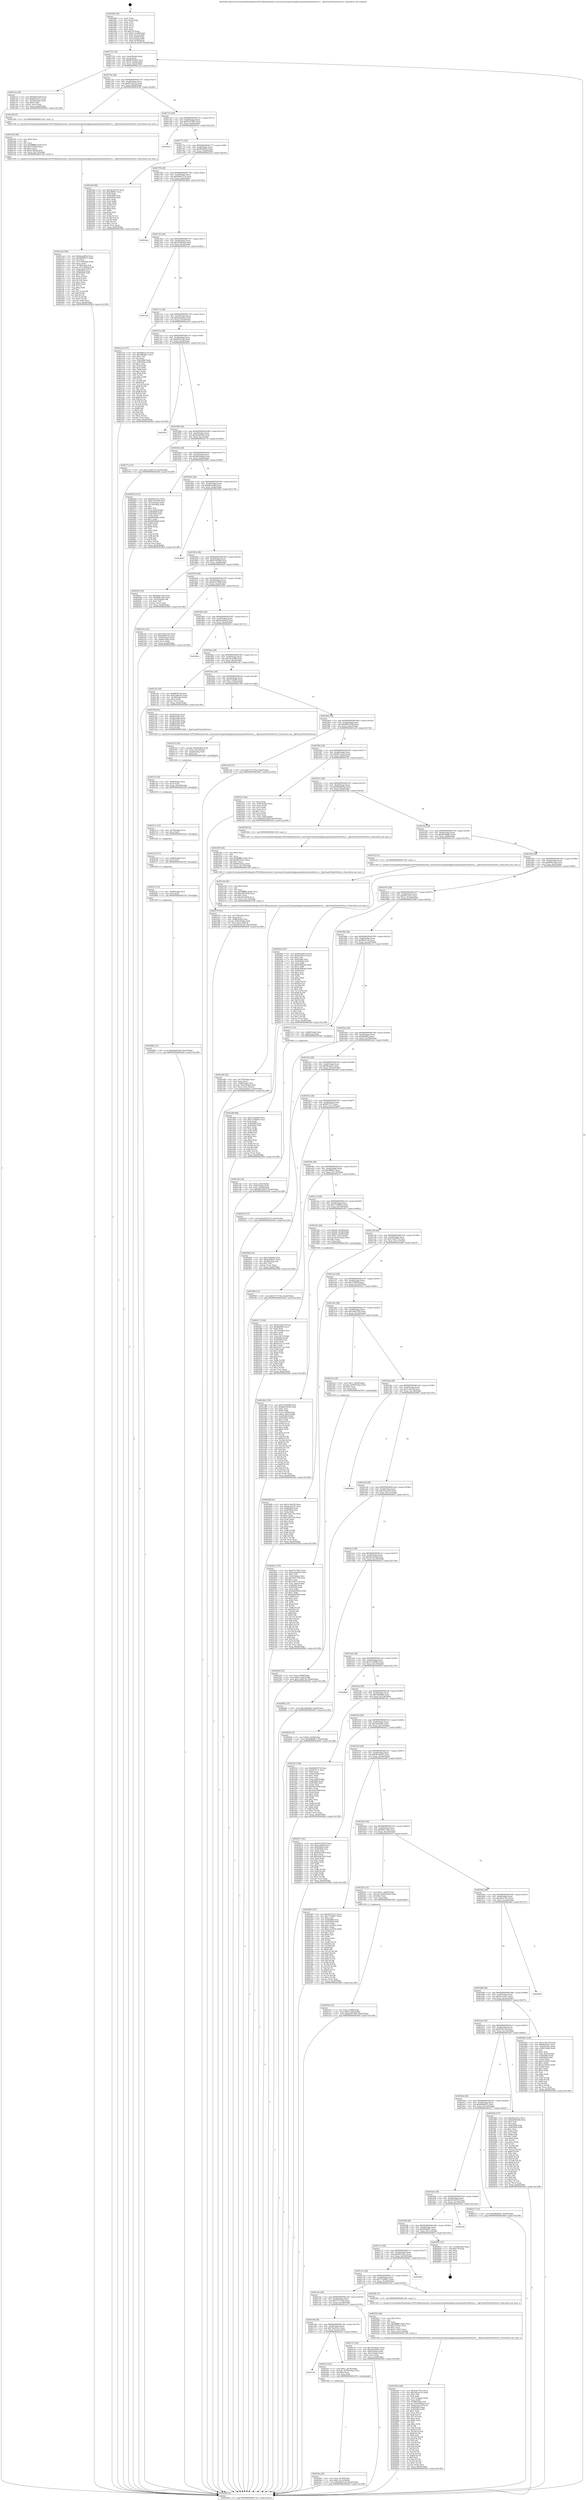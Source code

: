 digraph "0x4016f0" {
  label = "0x4016f0 (/mnt/c/Users/mathe/Desktop/tcc/POCII/binaries/extr_reactoswin32ssprintingbasespoolsvprinterdrivers.c__RpcEnumPrinterDrivers_Final-ollvm.out::main(0))"
  labelloc = "t"
  node[shape=record]

  Entry [label="",width=0.3,height=0.3,shape=circle,fillcolor=black,style=filled]
  "0x401722" [label="{
     0x401722 [32]\l
     | [instrs]\l
     &nbsp;&nbsp;0x401722 \<+6\>: mov -0xa4(%rbp),%eax\l
     &nbsp;&nbsp;0x401728 \<+2\>: mov %eax,%ecx\l
     &nbsp;&nbsp;0x40172a \<+6\>: sub $0x809149d7,%ecx\l
     &nbsp;&nbsp;0x401730 \<+6\>: mov %eax,-0xa8(%rbp)\l
     &nbsp;&nbsp;0x401736 \<+6\>: mov %ecx,-0xac(%rbp)\l
     &nbsp;&nbsp;0x40173c \<+6\>: je 0000000000401cea \<main+0x5fa\>\l
  }"]
  "0x401cea" [label="{
     0x401cea [30]\l
     | [instrs]\l
     &nbsp;&nbsp;0x401cea \<+5\>: mov $0xb4b51fe8,%eax\l
     &nbsp;&nbsp;0x401cef \<+5\>: mov $0xf935253c,%ecx\l
     &nbsp;&nbsp;0x401cf4 \<+3\>: mov -0x30(%rbp),%edx\l
     &nbsp;&nbsp;0x401cf7 \<+3\>: cmp $0x0,%edx\l
     &nbsp;&nbsp;0x401cfa \<+3\>: cmove %ecx,%eax\l
     &nbsp;&nbsp;0x401cfd \<+6\>: mov %eax,-0xa4(%rbp)\l
     &nbsp;&nbsp;0x401d03 \<+5\>: jmp 00000000004029e8 \<main+0x12f8\>\l
  }"]
  "0x401742" [label="{
     0x401742 [28]\l
     | [instrs]\l
     &nbsp;&nbsp;0x401742 \<+5\>: jmp 0000000000401747 \<main+0x57\>\l
     &nbsp;&nbsp;0x401747 \<+6\>: mov -0xa8(%rbp),%eax\l
     &nbsp;&nbsp;0x40174d \<+5\>: sub $0x825a41cb,%eax\l
     &nbsp;&nbsp;0x401752 \<+6\>: mov %eax,-0xb0(%rbp)\l
     &nbsp;&nbsp;0x401758 \<+6\>: je 0000000000402180 \<main+0xa90\>\l
  }"]
  Exit [label="",width=0.3,height=0.3,shape=circle,fillcolor=black,style=filled,peripheries=2]
  "0x402180" [label="{
     0x402180 [5]\l
     | [instrs]\l
     &nbsp;&nbsp;0x402180 \<+5\>: call 0000000000401160 \<next_i\>\l
     | [calls]\l
     &nbsp;&nbsp;0x401160 \{1\} (/mnt/c/Users/mathe/Desktop/tcc/POCII/binaries/extr_reactoswin32ssprintingbasespoolsvprinterdrivers.c__RpcEnumPrinterDrivers_Final-ollvm.out::next_i)\l
  }"]
  "0x40175e" [label="{
     0x40175e [28]\l
     | [instrs]\l
     &nbsp;&nbsp;0x40175e \<+5\>: jmp 0000000000401763 \<main+0x73\>\l
     &nbsp;&nbsp;0x401763 \<+6\>: mov -0xa8(%rbp),%eax\l
     &nbsp;&nbsp;0x401769 \<+5\>: sub $0x87e57855,%eax\l
     &nbsp;&nbsp;0x40176e \<+6\>: mov %eax,-0xb4(%rbp)\l
     &nbsp;&nbsp;0x401774 \<+6\>: je 00000000004029c5 \<main+0x12d5\>\l
  }"]
  "0x40280b" [label="{
     0x40280b [15]\l
     | [instrs]\l
     &nbsp;&nbsp;0x40280b \<+10\>: movl $0x26a4334d,-0xa4(%rbp)\l
     &nbsp;&nbsp;0x402815 \<+5\>: jmp 00000000004029e8 \<main+0x12f8\>\l
  }"]
  "0x4029c5" [label="{
     0x4029c5\l
  }", style=dashed]
  "0x40177a" [label="{
     0x40177a [28]\l
     | [instrs]\l
     &nbsp;&nbsp;0x40177a \<+5\>: jmp 000000000040177f \<main+0x8f\>\l
     &nbsp;&nbsp;0x40177f \<+6\>: mov -0xa8(%rbp),%eax\l
     &nbsp;&nbsp;0x401785 \<+5\>: sub $0x985f84ce,%eax\l
     &nbsp;&nbsp;0x40178a \<+6\>: mov %eax,-0xb8(%rbp)\l
     &nbsp;&nbsp;0x401790 \<+6\>: je 0000000000402226 \<main+0xb36\>\l
  }"]
  "0x4027fc" [label="{
     0x4027fc [15]\l
     | [instrs]\l
     &nbsp;&nbsp;0x4027fc \<+7\>: mov -0x98(%rbp),%rcx\l
     &nbsp;&nbsp;0x402803 \<+3\>: mov %rcx,%rdi\l
     &nbsp;&nbsp;0x402806 \<+5\>: call 0000000000401030 \<free@plt\>\l
     | [calls]\l
     &nbsp;&nbsp;0x401030 \{1\} (unknown)\l
  }"]
  "0x402226" [label="{
     0x402226 [86]\l
     | [instrs]\l
     &nbsp;&nbsp;0x402226 \<+5\>: mov $0x5b7e9274,%eax\l
     &nbsp;&nbsp;0x40222b \<+5\>: mov $0xefffd01,%ecx\l
     &nbsp;&nbsp;0x402230 \<+2\>: xor %edx,%edx\l
     &nbsp;&nbsp;0x402232 \<+7\>: mov 0x405060,%esi\l
     &nbsp;&nbsp;0x402239 \<+7\>: mov 0x405064,%edi\l
     &nbsp;&nbsp;0x402240 \<+3\>: sub $0x1,%edx\l
     &nbsp;&nbsp;0x402243 \<+3\>: mov %esi,%r8d\l
     &nbsp;&nbsp;0x402246 \<+3\>: add %edx,%r8d\l
     &nbsp;&nbsp;0x402249 \<+4\>: imul %r8d,%esi\l
     &nbsp;&nbsp;0x40224d \<+3\>: and $0x1,%esi\l
     &nbsp;&nbsp;0x402250 \<+3\>: cmp $0x0,%esi\l
     &nbsp;&nbsp;0x402253 \<+4\>: sete %r9b\l
     &nbsp;&nbsp;0x402257 \<+3\>: cmp $0xa,%edi\l
     &nbsp;&nbsp;0x40225a \<+4\>: setl %r10b\l
     &nbsp;&nbsp;0x40225e \<+3\>: mov %r9b,%r11b\l
     &nbsp;&nbsp;0x402261 \<+3\>: and %r10b,%r11b\l
     &nbsp;&nbsp;0x402264 \<+3\>: xor %r10b,%r9b\l
     &nbsp;&nbsp;0x402267 \<+3\>: or %r9b,%r11b\l
     &nbsp;&nbsp;0x40226a \<+4\>: test $0x1,%r11b\l
     &nbsp;&nbsp;0x40226e \<+3\>: cmovne %ecx,%eax\l
     &nbsp;&nbsp;0x402271 \<+6\>: mov %eax,-0xa4(%rbp)\l
     &nbsp;&nbsp;0x402277 \<+5\>: jmp 00000000004029e8 \<main+0x12f8\>\l
  }"]
  "0x401796" [label="{
     0x401796 [28]\l
     | [instrs]\l
     &nbsp;&nbsp;0x401796 \<+5\>: jmp 000000000040179b \<main+0xab\>\l
     &nbsp;&nbsp;0x40179b \<+6\>: mov -0xa8(%rbp),%eax\l
     &nbsp;&nbsp;0x4017a1 \<+5\>: sub $0x9b6d727d,%eax\l
     &nbsp;&nbsp;0x4017a6 \<+6\>: mov %eax,-0xbc(%rbp)\l
     &nbsp;&nbsp;0x4017ac \<+6\>: je 00000000004028ae \<main+0x11be\>\l
  }"]
  "0x4027ed" [label="{
     0x4027ed [15]\l
     | [instrs]\l
     &nbsp;&nbsp;0x4027ed \<+7\>: mov -0x88(%rbp),%rcx\l
     &nbsp;&nbsp;0x4027f4 \<+3\>: mov %rcx,%rdi\l
     &nbsp;&nbsp;0x4027f7 \<+5\>: call 0000000000401030 \<free@plt\>\l
     | [calls]\l
     &nbsp;&nbsp;0x401030 \{1\} (unknown)\l
  }"]
  "0x4028ae" [label="{
     0x4028ae\l
  }", style=dashed]
  "0x4017b2" [label="{
     0x4017b2 [28]\l
     | [instrs]\l
     &nbsp;&nbsp;0x4017b2 \<+5\>: jmp 00000000004017b7 \<main+0xc7\>\l
     &nbsp;&nbsp;0x4017b7 \<+6\>: mov -0xa8(%rbp),%eax\l
     &nbsp;&nbsp;0x4017bd \<+5\>: sub $0xa5d6b3cd,%eax\l
     &nbsp;&nbsp;0x4017c2 \<+6\>: mov %eax,-0xc0(%rbp)\l
     &nbsp;&nbsp;0x4017c8 \<+6\>: je 0000000000401caa \<main+0x5ba\>\l
  }"]
  "0x4027e1" [label="{
     0x4027e1 [12]\l
     | [instrs]\l
     &nbsp;&nbsp;0x4027e1 \<+4\>: mov -0x78(%rbp),%rcx\l
     &nbsp;&nbsp;0x4027e5 \<+3\>: mov %rcx,%rdi\l
     &nbsp;&nbsp;0x4027e8 \<+5\>: call 0000000000401030 \<free@plt\>\l
     | [calls]\l
     &nbsp;&nbsp;0x401030 \{1\} (unknown)\l
  }"]
  "0x401caa" [label="{
     0x401caa\l
  }", style=dashed]
  "0x4017ce" [label="{
     0x4017ce [28]\l
     | [instrs]\l
     &nbsp;&nbsp;0x4017ce \<+5\>: jmp 00000000004017d3 \<main+0xe3\>\l
     &nbsp;&nbsp;0x4017d3 \<+6\>: mov -0xa8(%rbp),%eax\l
     &nbsp;&nbsp;0x4017d9 \<+5\>: sub $0xaae6e6ca,%eax\l
     &nbsp;&nbsp;0x4017de \<+6\>: mov %eax,-0xc4(%rbp)\l
     &nbsp;&nbsp;0x4017e4 \<+6\>: je 0000000000401ea3 \<main+0x7b3\>\l
  }"]
  "0x4027cf" [label="{
     0x4027cf [18]\l
     | [instrs]\l
     &nbsp;&nbsp;0x4027cf \<+4\>: mov -0x68(%rbp),%rcx\l
     &nbsp;&nbsp;0x4027d3 \<+3\>: mov %rcx,%rdi\l
     &nbsp;&nbsp;0x4027d6 \<+6\>: mov %eax,-0x180(%rbp)\l
     &nbsp;&nbsp;0x4027dc \<+5\>: call 0000000000401030 \<free@plt\>\l
     | [calls]\l
     &nbsp;&nbsp;0x401030 \{1\} (unknown)\l
  }"]
  "0x401ea3" [label="{
     0x401ea3 [137]\l
     | [instrs]\l
     &nbsp;&nbsp;0x401ea3 \<+5\>: mov $0x9b6d727d,%eax\l
     &nbsp;&nbsp;0x401ea8 \<+5\>: mov $0x388effd1,%ecx\l
     &nbsp;&nbsp;0x401ead \<+2\>: mov $0x1,%dl\l
     &nbsp;&nbsp;0x401eaf \<+2\>: xor %esi,%esi\l
     &nbsp;&nbsp;0x401eb1 \<+7\>: mov 0x405060,%edi\l
     &nbsp;&nbsp;0x401eb8 \<+8\>: mov 0x405064,%r8d\l
     &nbsp;&nbsp;0x401ec0 \<+3\>: sub $0x1,%esi\l
     &nbsp;&nbsp;0x401ec3 \<+3\>: mov %edi,%r9d\l
     &nbsp;&nbsp;0x401ec6 \<+3\>: add %esi,%r9d\l
     &nbsp;&nbsp;0x401ec9 \<+4\>: imul %r9d,%edi\l
     &nbsp;&nbsp;0x401ecd \<+3\>: and $0x1,%edi\l
     &nbsp;&nbsp;0x401ed0 \<+3\>: cmp $0x0,%edi\l
     &nbsp;&nbsp;0x401ed3 \<+4\>: sete %r10b\l
     &nbsp;&nbsp;0x401ed7 \<+4\>: cmp $0xa,%r8d\l
     &nbsp;&nbsp;0x401edb \<+4\>: setl %r11b\l
     &nbsp;&nbsp;0x401edf \<+3\>: mov %r10b,%bl\l
     &nbsp;&nbsp;0x401ee2 \<+3\>: xor $0xff,%bl\l
     &nbsp;&nbsp;0x401ee5 \<+3\>: mov %r11b,%r14b\l
     &nbsp;&nbsp;0x401ee8 \<+4\>: xor $0xff,%r14b\l
     &nbsp;&nbsp;0x401eec \<+3\>: xor $0x1,%dl\l
     &nbsp;&nbsp;0x401eef \<+3\>: mov %bl,%r15b\l
     &nbsp;&nbsp;0x401ef2 \<+4\>: and $0xff,%r15b\l
     &nbsp;&nbsp;0x401ef6 \<+3\>: and %dl,%r10b\l
     &nbsp;&nbsp;0x401ef9 \<+3\>: mov %r14b,%r12b\l
     &nbsp;&nbsp;0x401efc \<+4\>: and $0xff,%r12b\l
     &nbsp;&nbsp;0x401f00 \<+3\>: and %dl,%r11b\l
     &nbsp;&nbsp;0x401f03 \<+3\>: or %r10b,%r15b\l
     &nbsp;&nbsp;0x401f06 \<+3\>: or %r11b,%r12b\l
     &nbsp;&nbsp;0x401f09 \<+3\>: xor %r12b,%r15b\l
     &nbsp;&nbsp;0x401f0c \<+3\>: or %r14b,%bl\l
     &nbsp;&nbsp;0x401f0f \<+3\>: xor $0xff,%bl\l
     &nbsp;&nbsp;0x401f12 \<+3\>: or $0x1,%dl\l
     &nbsp;&nbsp;0x401f15 \<+2\>: and %dl,%bl\l
     &nbsp;&nbsp;0x401f17 \<+3\>: or %bl,%r15b\l
     &nbsp;&nbsp;0x401f1a \<+4\>: test $0x1,%r15b\l
     &nbsp;&nbsp;0x401f1e \<+3\>: cmovne %ecx,%eax\l
     &nbsp;&nbsp;0x401f21 \<+6\>: mov %eax,-0xa4(%rbp)\l
     &nbsp;&nbsp;0x401f27 \<+5\>: jmp 00000000004029e8 \<main+0x12f8\>\l
  }"]
  "0x4017ea" [label="{
     0x4017ea [28]\l
     | [instrs]\l
     &nbsp;&nbsp;0x4017ea \<+5\>: jmp 00000000004017ef \<main+0xff\>\l
     &nbsp;&nbsp;0x4017ef \<+6\>: mov -0xa8(%rbp),%eax\l
     &nbsp;&nbsp;0x4017f5 \<+5\>: sub $0xb4b51fe8,%eax\l
     &nbsp;&nbsp;0x4017fa \<+6\>: mov %eax,-0xc8(%rbp)\l
     &nbsp;&nbsp;0x401800 \<+6\>: je 000000000040281a \<main+0x112a\>\l
  }"]
  "0x4027b2" [label="{
     0x4027b2 [29]\l
     | [instrs]\l
     &nbsp;&nbsp;0x4027b2 \<+10\>: movabs $0x4030b6,%rdi\l
     &nbsp;&nbsp;0x4027bc \<+6\>: mov %eax,-0xa0(%rbp)\l
     &nbsp;&nbsp;0x4027c2 \<+6\>: mov -0xa0(%rbp),%esi\l
     &nbsp;&nbsp;0x4027c8 \<+2\>: mov $0x0,%al\l
     &nbsp;&nbsp;0x4027ca \<+5\>: call 0000000000401040 \<printf@plt\>\l
     | [calls]\l
     &nbsp;&nbsp;0x401040 \{1\} (unknown)\l
  }"]
  "0x40281a" [label="{
     0x40281a\l
  }", style=dashed]
  "0x401806" [label="{
     0x401806 [28]\l
     | [instrs]\l
     &nbsp;&nbsp;0x401806 \<+5\>: jmp 000000000040180b \<main+0x11b\>\l
     &nbsp;&nbsp;0x40180b \<+6\>: mov -0xa8(%rbp),%eax\l
     &nbsp;&nbsp;0x401811 \<+5\>: sub $0xba426283,%eax\l
     &nbsp;&nbsp;0x401816 \<+6\>: mov %eax,-0xcc(%rbp)\l
     &nbsp;&nbsp;0x40181c \<+6\>: je 000000000040277a \<main+0x108a\>\l
  }"]
  "0x4025b9" [label="{
     0x4025b9 [169]\l
     | [instrs]\l
     &nbsp;&nbsp;0x4025b9 \<+5\>: mov $0x4cb575c1,%ecx\l
     &nbsp;&nbsp;0x4025be \<+5\>: mov $0x242ea119,%edx\l
     &nbsp;&nbsp;0x4025c3 \<+3\>: mov $0x1,%sil\l
     &nbsp;&nbsp;0x4025c6 \<+2\>: xor %edi,%edi\l
     &nbsp;&nbsp;0x4025c8 \<+7\>: mov -0x17c(%rbp),%r8d\l
     &nbsp;&nbsp;0x4025cf \<+4\>: imul %eax,%r8d\l
     &nbsp;&nbsp;0x4025d3 \<+7\>: mov -0x98(%rbp),%r9\l
     &nbsp;&nbsp;0x4025da \<+7\>: movslq -0x9c(%rbp),%r10\l
     &nbsp;&nbsp;0x4025e1 \<+4\>: mov %r8d,(%r9,%r10,4)\l
     &nbsp;&nbsp;0x4025e5 \<+7\>: mov 0x405060,%eax\l
     &nbsp;&nbsp;0x4025ec \<+8\>: mov 0x405064,%r8d\l
     &nbsp;&nbsp;0x4025f4 \<+3\>: sub $0x1,%edi\l
     &nbsp;&nbsp;0x4025f7 \<+3\>: mov %eax,%r11d\l
     &nbsp;&nbsp;0x4025fa \<+3\>: add %edi,%r11d\l
     &nbsp;&nbsp;0x4025fd \<+4\>: imul %r11d,%eax\l
     &nbsp;&nbsp;0x402601 \<+3\>: and $0x1,%eax\l
     &nbsp;&nbsp;0x402604 \<+3\>: cmp $0x0,%eax\l
     &nbsp;&nbsp;0x402607 \<+3\>: sete %bl\l
     &nbsp;&nbsp;0x40260a \<+4\>: cmp $0xa,%r8d\l
     &nbsp;&nbsp;0x40260e \<+4\>: setl %r14b\l
     &nbsp;&nbsp;0x402612 \<+3\>: mov %bl,%r15b\l
     &nbsp;&nbsp;0x402615 \<+4\>: xor $0xff,%r15b\l
     &nbsp;&nbsp;0x402619 \<+3\>: mov %r14b,%r12b\l
     &nbsp;&nbsp;0x40261c \<+4\>: xor $0xff,%r12b\l
     &nbsp;&nbsp;0x402620 \<+4\>: xor $0x0,%sil\l
     &nbsp;&nbsp;0x402624 \<+3\>: mov %r15b,%r13b\l
     &nbsp;&nbsp;0x402627 \<+4\>: and $0x0,%r13b\l
     &nbsp;&nbsp;0x40262b \<+3\>: and %sil,%bl\l
     &nbsp;&nbsp;0x40262e \<+3\>: mov %r12b,%al\l
     &nbsp;&nbsp;0x402631 \<+2\>: and $0x0,%al\l
     &nbsp;&nbsp;0x402633 \<+3\>: and %sil,%r14b\l
     &nbsp;&nbsp;0x402636 \<+3\>: or %bl,%r13b\l
     &nbsp;&nbsp;0x402639 \<+3\>: or %r14b,%al\l
     &nbsp;&nbsp;0x40263c \<+3\>: xor %al,%r13b\l
     &nbsp;&nbsp;0x40263f \<+3\>: or %r12b,%r15b\l
     &nbsp;&nbsp;0x402642 \<+4\>: xor $0xff,%r15b\l
     &nbsp;&nbsp;0x402646 \<+4\>: or $0x0,%sil\l
     &nbsp;&nbsp;0x40264a \<+3\>: and %sil,%r15b\l
     &nbsp;&nbsp;0x40264d \<+3\>: or %r15b,%r13b\l
     &nbsp;&nbsp;0x402650 \<+4\>: test $0x1,%r13b\l
     &nbsp;&nbsp;0x402654 \<+3\>: cmovne %edx,%ecx\l
     &nbsp;&nbsp;0x402657 \<+6\>: mov %ecx,-0xa4(%rbp)\l
     &nbsp;&nbsp;0x40265d \<+5\>: jmp 00000000004029e8 \<main+0x12f8\>\l
  }"]
  "0x40277a" [label="{
     0x40277a [15]\l
     | [instrs]\l
     &nbsp;&nbsp;0x40277a \<+10\>: movl $0x11bd471b,-0xa4(%rbp)\l
     &nbsp;&nbsp;0x402784 \<+5\>: jmp 00000000004029e8 \<main+0x12f8\>\l
  }"]
  "0x401822" [label="{
     0x401822 [28]\l
     | [instrs]\l
     &nbsp;&nbsp;0x401822 \<+5\>: jmp 0000000000401827 \<main+0x137\>\l
     &nbsp;&nbsp;0x401827 \<+6\>: mov -0xa8(%rbp),%eax\l
     &nbsp;&nbsp;0x40182d \<+5\>: sub $0xbb85bbb8,%eax\l
     &nbsp;&nbsp;0x401832 \<+6\>: mov %eax,-0xd0(%rbp)\l
     &nbsp;&nbsp;0x401838 \<+6\>: je 000000000040205d \<main+0x96d\>\l
  }"]
  "0x402591" [label="{
     0x402591 [40]\l
     | [instrs]\l
     &nbsp;&nbsp;0x402591 \<+5\>: mov $0x2,%ecx\l
     &nbsp;&nbsp;0x402596 \<+1\>: cltd\l
     &nbsp;&nbsp;0x402597 \<+2\>: idiv %ecx\l
     &nbsp;&nbsp;0x402599 \<+6\>: imul $0xfffffffe,%edx,%ecx\l
     &nbsp;&nbsp;0x40259f \<+6\>: sub $0x21339a7,%ecx\l
     &nbsp;&nbsp;0x4025a5 \<+3\>: add $0x1,%ecx\l
     &nbsp;&nbsp;0x4025a8 \<+6\>: add $0x21339a7,%ecx\l
     &nbsp;&nbsp;0x4025ae \<+6\>: mov %ecx,-0x17c(%rbp)\l
     &nbsp;&nbsp;0x4025b4 \<+5\>: call 0000000000401160 \<next_i\>\l
     | [calls]\l
     &nbsp;&nbsp;0x401160 \{1\} (/mnt/c/Users/mathe/Desktop/tcc/POCII/binaries/extr_reactoswin32ssprintingbasespoolsvprinterdrivers.c__RpcEnumPrinterDrivers_Final-ollvm.out::next_i)\l
  }"]
  "0x40205d" [label="{
     0x40205d [114]\l
     | [instrs]\l
     &nbsp;&nbsp;0x40205d \<+5\>: mov $0x64f1c812,%eax\l
     &nbsp;&nbsp;0x402062 \<+5\>: mov $0xbc795c80,%ecx\l
     &nbsp;&nbsp;0x402067 \<+3\>: mov -0x7c(%rbp),%edx\l
     &nbsp;&nbsp;0x40206a \<+3\>: cmp -0x70(%rbp),%edx\l
     &nbsp;&nbsp;0x40206d \<+4\>: setl %sil\l
     &nbsp;&nbsp;0x402071 \<+4\>: and $0x1,%sil\l
     &nbsp;&nbsp;0x402075 \<+4\>: mov %sil,-0x2a(%rbp)\l
     &nbsp;&nbsp;0x402079 \<+7\>: mov 0x405060,%edx\l
     &nbsp;&nbsp;0x402080 \<+7\>: mov 0x405064,%edi\l
     &nbsp;&nbsp;0x402087 \<+3\>: mov %edx,%r8d\l
     &nbsp;&nbsp;0x40208a \<+7\>: sub $0xf495064d,%r8d\l
     &nbsp;&nbsp;0x402091 \<+4\>: sub $0x1,%r8d\l
     &nbsp;&nbsp;0x402095 \<+7\>: add $0xf495064d,%r8d\l
     &nbsp;&nbsp;0x40209c \<+4\>: imul %r8d,%edx\l
     &nbsp;&nbsp;0x4020a0 \<+3\>: and $0x1,%edx\l
     &nbsp;&nbsp;0x4020a3 \<+3\>: cmp $0x0,%edx\l
     &nbsp;&nbsp;0x4020a6 \<+4\>: sete %sil\l
     &nbsp;&nbsp;0x4020aa \<+3\>: cmp $0xa,%edi\l
     &nbsp;&nbsp;0x4020ad \<+4\>: setl %r9b\l
     &nbsp;&nbsp;0x4020b1 \<+3\>: mov %sil,%r10b\l
     &nbsp;&nbsp;0x4020b4 \<+3\>: and %r9b,%r10b\l
     &nbsp;&nbsp;0x4020b7 \<+3\>: xor %r9b,%sil\l
     &nbsp;&nbsp;0x4020ba \<+3\>: or %sil,%r10b\l
     &nbsp;&nbsp;0x4020bd \<+4\>: test $0x1,%r10b\l
     &nbsp;&nbsp;0x4020c1 \<+3\>: cmovne %ecx,%eax\l
     &nbsp;&nbsp;0x4020c4 \<+6\>: mov %eax,-0xa4(%rbp)\l
     &nbsp;&nbsp;0x4020ca \<+5\>: jmp 00000000004029e8 \<main+0x12f8\>\l
  }"]
  "0x40183e" [label="{
     0x40183e [28]\l
     | [instrs]\l
     &nbsp;&nbsp;0x40183e \<+5\>: jmp 0000000000401843 \<main+0x153\>\l
     &nbsp;&nbsp;0x401843 \<+6\>: mov -0xa8(%rbp),%eax\l
     &nbsp;&nbsp;0x401849 \<+5\>: sub $0xbbe5cff4,%eax\l
     &nbsp;&nbsp;0x40184e \<+6\>: mov %eax,-0xd4(%rbp)\l
     &nbsp;&nbsp;0x401854 \<+6\>: je 0000000000402829 \<main+0x1139\>\l
  }"]
  "0x4023e8" [label="{
     0x4023e8 [32]\l
     | [instrs]\l
     &nbsp;&nbsp;0x4023e8 \<+7\>: mov %rax,-0x98(%rbp)\l
     &nbsp;&nbsp;0x4023ef \<+10\>: movl $0x0,-0x9c(%rbp)\l
     &nbsp;&nbsp;0x4023f9 \<+10\>: movl $0x11bd471b,-0xa4(%rbp)\l
     &nbsp;&nbsp;0x402403 \<+5\>: jmp 00000000004029e8 \<main+0x12f8\>\l
  }"]
  "0x402829" [label="{
     0x402829\l
  }", style=dashed]
  "0x40185a" [label="{
     0x40185a [28]\l
     | [instrs]\l
     &nbsp;&nbsp;0x40185a \<+5\>: jmp 000000000040185f \<main+0x16f\>\l
     &nbsp;&nbsp;0x40185f \<+6\>: mov -0xa8(%rbp),%eax\l
     &nbsp;&nbsp;0x401865 \<+5\>: sub $0xbc795c80,%eax\l
     &nbsp;&nbsp;0x40186a \<+6\>: mov %eax,-0xd8(%rbp)\l
     &nbsp;&nbsp;0x401870 \<+6\>: je 00000000004020cf \<main+0x9df\>\l
  }"]
  "0x402378" [label="{
     0x402378 [41]\l
     | [instrs]\l
     &nbsp;&nbsp;0x402378 \<+6\>: mov -0x178(%rbp),%ecx\l
     &nbsp;&nbsp;0x40237e \<+3\>: imul %eax,%ecx\l
     &nbsp;&nbsp;0x402381 \<+7\>: mov -0x88(%rbp),%rsi\l
     &nbsp;&nbsp;0x402388 \<+7\>: movslq -0x8c(%rbp),%rdi\l
     &nbsp;&nbsp;0x40238f \<+3\>: mov %ecx,(%rsi,%rdi,4)\l
     &nbsp;&nbsp;0x402392 \<+10\>: movl $0xd87ea1b3,-0xa4(%rbp)\l
     &nbsp;&nbsp;0x40239c \<+5\>: jmp 00000000004029e8 \<main+0x12f8\>\l
  }"]
  "0x4020cf" [label="{
     0x4020cf [30]\l
     | [instrs]\l
     &nbsp;&nbsp;0x4020cf \<+5\>: mov $0x49d17e8a,%eax\l
     &nbsp;&nbsp;0x4020d4 \<+5\>: mov $0xf08b7ada,%ecx\l
     &nbsp;&nbsp;0x4020d9 \<+3\>: mov -0x2a(%rbp),%dl\l
     &nbsp;&nbsp;0x4020dc \<+3\>: test $0x1,%dl\l
     &nbsp;&nbsp;0x4020df \<+3\>: cmovne %ecx,%eax\l
     &nbsp;&nbsp;0x4020e2 \<+6\>: mov %eax,-0xa4(%rbp)\l
     &nbsp;&nbsp;0x4020e8 \<+5\>: jmp 00000000004029e8 \<main+0x12f8\>\l
  }"]
  "0x401876" [label="{
     0x401876 [28]\l
     | [instrs]\l
     &nbsp;&nbsp;0x401876 \<+5\>: jmp 000000000040187b \<main+0x18b\>\l
     &nbsp;&nbsp;0x40187b \<+6\>: mov -0xa8(%rbp),%eax\l
     &nbsp;&nbsp;0x401881 \<+5\>: sub $0xbd357688,%eax\l
     &nbsp;&nbsp;0x401886 \<+6\>: mov %eax,-0xdc(%rbp)\l
     &nbsp;&nbsp;0x40188c \<+6\>: je 000000000040232a \<main+0xc3a\>\l
  }"]
  "0x402350" [label="{
     0x402350 [40]\l
     | [instrs]\l
     &nbsp;&nbsp;0x402350 \<+5\>: mov $0x2,%ecx\l
     &nbsp;&nbsp;0x402355 \<+1\>: cltd\l
     &nbsp;&nbsp;0x402356 \<+2\>: idiv %ecx\l
     &nbsp;&nbsp;0x402358 \<+6\>: imul $0xfffffffe,%edx,%ecx\l
     &nbsp;&nbsp;0x40235e \<+6\>: add $0x66c4c01a,%ecx\l
     &nbsp;&nbsp;0x402364 \<+3\>: add $0x1,%ecx\l
     &nbsp;&nbsp;0x402367 \<+6\>: sub $0x66c4c01a,%ecx\l
     &nbsp;&nbsp;0x40236d \<+6\>: mov %ecx,-0x178(%rbp)\l
     &nbsp;&nbsp;0x402373 \<+5\>: call 0000000000401160 \<next_i\>\l
     | [calls]\l
     &nbsp;&nbsp;0x401160 \{1\} (/mnt/c/Users/mathe/Desktop/tcc/POCII/binaries/extr_reactoswin32ssprintingbasespoolsvprinterdrivers.c__RpcEnumPrinterDrivers_Final-ollvm.out::next_i)\l
  }"]
  "0x40232a" [label="{
     0x40232a [33]\l
     | [instrs]\l
     &nbsp;&nbsp;0x40232a \<+5\>: mov $0x1a0b1250,%eax\l
     &nbsp;&nbsp;0x40232f \<+5\>: mov $0xddbb870a,%ecx\l
     &nbsp;&nbsp;0x402334 \<+6\>: mov -0x8c(%rbp),%edx\l
     &nbsp;&nbsp;0x40233a \<+3\>: cmp -0x80(%rbp),%edx\l
     &nbsp;&nbsp;0x40233d \<+3\>: cmovl %ecx,%eax\l
     &nbsp;&nbsp;0x402340 \<+6\>: mov %eax,-0xa4(%rbp)\l
     &nbsp;&nbsp;0x402346 \<+5\>: jmp 00000000004029e8 \<main+0x12f8\>\l
  }"]
  "0x401892" [label="{
     0x401892 [28]\l
     | [instrs]\l
     &nbsp;&nbsp;0x401892 \<+5\>: jmp 0000000000401897 \<main+0x1a7\>\l
     &nbsp;&nbsp;0x401897 \<+6\>: mov -0xa8(%rbp),%eax\l
     &nbsp;&nbsp;0x40189d \<+5\>: sub $0xbeaa661d,%eax\l
     &nbsp;&nbsp;0x4018a2 \<+6\>: mov %eax,-0xe0(%rbp)\l
     &nbsp;&nbsp;0x4018a8 \<+6\>: je 00000000004028e1 \<main+0x11f1\>\l
  }"]
  "0x40230a" [label="{
     0x40230a [32]\l
     | [instrs]\l
     &nbsp;&nbsp;0x40230a \<+7\>: mov %rax,-0x88(%rbp)\l
     &nbsp;&nbsp;0x402311 \<+10\>: movl $0x0,-0x8c(%rbp)\l
     &nbsp;&nbsp;0x40231b \<+10\>: movl $0xbd357688,-0xa4(%rbp)\l
     &nbsp;&nbsp;0x402325 \<+5\>: jmp 00000000004029e8 \<main+0x12f8\>\l
  }"]
  "0x4028e1" [label="{
     0x4028e1\l
  }", style=dashed]
  "0x4018ae" [label="{
     0x4018ae [28]\l
     | [instrs]\l
     &nbsp;&nbsp;0x4018ae \<+5\>: jmp 00000000004018b3 \<main+0x1c3\>\l
     &nbsp;&nbsp;0x4018b3 \<+6\>: mov -0xa8(%rbp),%eax\l
     &nbsp;&nbsp;0x4018b9 \<+5\>: sub $0xc4c2ae99,%eax\l
     &nbsp;&nbsp;0x4018be \<+6\>: mov %eax,-0xe4(%rbp)\l
     &nbsp;&nbsp;0x4018c4 \<+6\>: je 0000000000401c8c \<main+0x59c\>\l
  }"]
  "0x4021ad" [label="{
     0x4021ad [106]\l
     | [instrs]\l
     &nbsp;&nbsp;0x4021ad \<+5\>: mov $0xbeaa661d,%ecx\l
     &nbsp;&nbsp;0x4021b2 \<+5\>: mov $0x4f4d9915,%edx\l
     &nbsp;&nbsp;0x4021b7 \<+2\>: xor %esi,%esi\l
     &nbsp;&nbsp;0x4021b9 \<+6\>: mov -0x174(%rbp),%edi\l
     &nbsp;&nbsp;0x4021bf \<+3\>: imul %eax,%edi\l
     &nbsp;&nbsp;0x4021c2 \<+4\>: mov -0x78(%rbp),%r8\l
     &nbsp;&nbsp;0x4021c6 \<+4\>: movslq -0x7c(%rbp),%r9\l
     &nbsp;&nbsp;0x4021ca \<+4\>: mov %edi,(%r8,%r9,4)\l
     &nbsp;&nbsp;0x4021ce \<+7\>: mov 0x405060,%eax\l
     &nbsp;&nbsp;0x4021d5 \<+7\>: mov 0x405064,%edi\l
     &nbsp;&nbsp;0x4021dc \<+3\>: sub $0x1,%esi\l
     &nbsp;&nbsp;0x4021df \<+3\>: mov %eax,%r10d\l
     &nbsp;&nbsp;0x4021e2 \<+3\>: add %esi,%r10d\l
     &nbsp;&nbsp;0x4021e5 \<+4\>: imul %r10d,%eax\l
     &nbsp;&nbsp;0x4021e9 \<+3\>: and $0x1,%eax\l
     &nbsp;&nbsp;0x4021ec \<+3\>: cmp $0x0,%eax\l
     &nbsp;&nbsp;0x4021ef \<+4\>: sete %r11b\l
     &nbsp;&nbsp;0x4021f3 \<+3\>: cmp $0xa,%edi\l
     &nbsp;&nbsp;0x4021f6 \<+3\>: setl %bl\l
     &nbsp;&nbsp;0x4021f9 \<+3\>: mov %r11b,%r14b\l
     &nbsp;&nbsp;0x4021fc \<+3\>: and %bl,%r14b\l
     &nbsp;&nbsp;0x4021ff \<+3\>: xor %bl,%r11b\l
     &nbsp;&nbsp;0x402202 \<+3\>: or %r11b,%r14b\l
     &nbsp;&nbsp;0x402205 \<+4\>: test $0x1,%r14b\l
     &nbsp;&nbsp;0x402209 \<+3\>: cmovne %edx,%ecx\l
     &nbsp;&nbsp;0x40220c \<+6\>: mov %ecx,-0xa4(%rbp)\l
     &nbsp;&nbsp;0x402212 \<+5\>: jmp 00000000004029e8 \<main+0x12f8\>\l
  }"]
  "0x401c8c" [label="{
     0x401c8c [30]\l
     | [instrs]\l
     &nbsp;&nbsp;0x401c8c \<+5\>: mov $0xff8307e6,%eax\l
     &nbsp;&nbsp;0x401c91 \<+5\>: mov $0xa5d6b3cd,%ecx\l
     &nbsp;&nbsp;0x401c96 \<+3\>: mov -0x34(%rbp),%edx\l
     &nbsp;&nbsp;0x401c99 \<+3\>: cmp $0x2,%edx\l
     &nbsp;&nbsp;0x401c9c \<+3\>: cmovne %ecx,%eax\l
     &nbsp;&nbsp;0x401c9f \<+6\>: mov %eax,-0xa4(%rbp)\l
     &nbsp;&nbsp;0x401ca5 \<+5\>: jmp 00000000004029e8 \<main+0x12f8\>\l
  }"]
  "0x4018ca" [label="{
     0x4018ca [28]\l
     | [instrs]\l
     &nbsp;&nbsp;0x4018ca \<+5\>: jmp 00000000004018cf \<main+0x1df\>\l
     &nbsp;&nbsp;0x4018cf \<+6\>: mov -0xa8(%rbp),%eax\l
     &nbsp;&nbsp;0x4018d5 \<+5\>: sub $0xc7efbe85,%eax\l
     &nbsp;&nbsp;0x4018da \<+6\>: mov %eax,-0xe8(%rbp)\l
     &nbsp;&nbsp;0x4018e0 \<+6\>: je 0000000000402789 \<main+0x1099\>\l
  }"]
  "0x4029e8" [label="{
     0x4029e8 [5]\l
     | [instrs]\l
     &nbsp;&nbsp;0x4029e8 \<+5\>: jmp 0000000000401722 \<main+0x32\>\l
  }"]
  "0x4016f0" [label="{
     0x4016f0 [50]\l
     | [instrs]\l
     &nbsp;&nbsp;0x4016f0 \<+1\>: push %rbp\l
     &nbsp;&nbsp;0x4016f1 \<+3\>: mov %rsp,%rbp\l
     &nbsp;&nbsp;0x4016f4 \<+2\>: push %r15\l
     &nbsp;&nbsp;0x4016f6 \<+2\>: push %r14\l
     &nbsp;&nbsp;0x4016f8 \<+2\>: push %r13\l
     &nbsp;&nbsp;0x4016fa \<+2\>: push %r12\l
     &nbsp;&nbsp;0x4016fc \<+1\>: push %rbx\l
     &nbsp;&nbsp;0x4016fd \<+7\>: sub $0x178,%rsp\l
     &nbsp;&nbsp;0x401704 \<+7\>: movl $0x0,-0x38(%rbp)\l
     &nbsp;&nbsp;0x40170b \<+3\>: mov %edi,-0x3c(%rbp)\l
     &nbsp;&nbsp;0x40170e \<+4\>: mov %rsi,-0x48(%rbp)\l
     &nbsp;&nbsp;0x401712 \<+3\>: mov -0x3c(%rbp),%edi\l
     &nbsp;&nbsp;0x401715 \<+3\>: mov %edi,-0x34(%rbp)\l
     &nbsp;&nbsp;0x401718 \<+10\>: movl $0xc4c2ae99,-0xa4(%rbp)\l
  }"]
  "0x402185" [label="{
     0x402185 [40]\l
     | [instrs]\l
     &nbsp;&nbsp;0x402185 \<+5\>: mov $0x2,%ecx\l
     &nbsp;&nbsp;0x40218a \<+1\>: cltd\l
     &nbsp;&nbsp;0x40218b \<+2\>: idiv %ecx\l
     &nbsp;&nbsp;0x40218d \<+6\>: imul $0xfffffffe,%edx,%ecx\l
     &nbsp;&nbsp;0x402193 \<+6\>: add $0x253f044,%ecx\l
     &nbsp;&nbsp;0x402199 \<+3\>: add $0x1,%ecx\l
     &nbsp;&nbsp;0x40219c \<+6\>: sub $0x253f044,%ecx\l
     &nbsp;&nbsp;0x4021a2 \<+6\>: mov %ecx,-0x174(%rbp)\l
     &nbsp;&nbsp;0x4021a8 \<+5\>: call 0000000000401160 \<next_i\>\l
     | [calls]\l
     &nbsp;&nbsp;0x401160 \{1\} (/mnt/c/Users/mathe/Desktop/tcc/POCII/binaries/extr_reactoswin32ssprintingbasespoolsvprinterdrivers.c__RpcEnumPrinterDrivers_Final-ollvm.out::next_i)\l
  }"]
  "0x402789" [label="{
     0x402789 [41]\l
     | [instrs]\l
     &nbsp;&nbsp;0x402789 \<+3\>: mov -0x50(%rbp),%edi\l
     &nbsp;&nbsp;0x40278c \<+4\>: mov -0x68(%rbp),%rsi\l
     &nbsp;&nbsp;0x402790 \<+3\>: mov -0x54(%rbp),%edx\l
     &nbsp;&nbsp;0x402793 \<+4\>: mov -0x78(%rbp),%rcx\l
     &nbsp;&nbsp;0x402797 \<+4\>: mov -0x58(%rbp),%r8d\l
     &nbsp;&nbsp;0x40279b \<+7\>: mov -0x88(%rbp),%r9\l
     &nbsp;&nbsp;0x4027a2 \<+7\>: mov -0x98(%rbp),%rax\l
     &nbsp;&nbsp;0x4027a9 \<+4\>: mov %rax,(%rsp)\l
     &nbsp;&nbsp;0x4027ad \<+5\>: call 0000000000401400 \<_RpcEnumPrinterDrivers\>\l
     | [calls]\l
     &nbsp;&nbsp;0x401400 \{1\} (/mnt/c/Users/mathe/Desktop/tcc/POCII/binaries/extr_reactoswin32ssprintingbasespoolsvprinterdrivers.c__RpcEnumPrinterDrivers_Final-ollvm.out::_RpcEnumPrinterDrivers)\l
  }"]
  "0x4018e6" [label="{
     0x4018e6 [28]\l
     | [instrs]\l
     &nbsp;&nbsp;0x4018e6 \<+5\>: jmp 00000000004018eb \<main+0x1fb\>\l
     &nbsp;&nbsp;0x4018eb \<+6\>: mov -0xa8(%rbp),%eax\l
     &nbsp;&nbsp;0x4018f1 \<+5\>: sub $0xd6853438,%eax\l
     &nbsp;&nbsp;0x4018f6 \<+6\>: mov %eax,-0xec(%rbp)\l
     &nbsp;&nbsp;0x4018fc \<+6\>: je 0000000000401e26 \<main+0x736\>\l
  }"]
  "0x401fba" [label="{
     0x401fba [26]\l
     | [instrs]\l
     &nbsp;&nbsp;0x401fba \<+4\>: mov %rax,-0x78(%rbp)\l
     &nbsp;&nbsp;0x401fbe \<+7\>: movl $0x0,-0x7c(%rbp)\l
     &nbsp;&nbsp;0x401fc5 \<+10\>: movl $0x4f3637e9,-0xa4(%rbp)\l
     &nbsp;&nbsp;0x401fcf \<+5\>: jmp 00000000004029e8 \<main+0x12f8\>\l
  }"]
  "0x401e26" [label="{
     0x401e26 [15]\l
     | [instrs]\l
     &nbsp;&nbsp;0x401e26 \<+10\>: movl $0x7377e70e,-0xa4(%rbp)\l
     &nbsp;&nbsp;0x401e30 \<+5\>: jmp 00000000004029e8 \<main+0x12f8\>\l
  }"]
  "0x401902" [label="{
     0x401902 [28]\l
     | [instrs]\l
     &nbsp;&nbsp;0x401902 \<+5\>: jmp 0000000000401907 \<main+0x217\>\l
     &nbsp;&nbsp;0x401907 \<+6\>: mov -0xa8(%rbp),%eax\l
     &nbsp;&nbsp;0x40190d \<+5\>: sub $0xd87ea1b3,%eax\l
     &nbsp;&nbsp;0x401912 \<+6\>: mov %eax,-0xf0(%rbp)\l
     &nbsp;&nbsp;0x401918 \<+6\>: je 00000000004023a1 \<main+0xcb1\>\l
  }"]
  "0x401c82" [label="{
     0x401c82\l
  }", style=dashed]
  "0x4023a1" [label="{
     0x4023a1 [42]\l
     | [instrs]\l
     &nbsp;&nbsp;0x4023a1 \<+2\>: xor %eax,%eax\l
     &nbsp;&nbsp;0x4023a3 \<+6\>: mov -0x8c(%rbp),%ecx\l
     &nbsp;&nbsp;0x4023a9 \<+2\>: mov %eax,%edx\l
     &nbsp;&nbsp;0x4023ab \<+2\>: sub %ecx,%edx\l
     &nbsp;&nbsp;0x4023ad \<+2\>: mov %eax,%ecx\l
     &nbsp;&nbsp;0x4023af \<+3\>: sub $0x1,%ecx\l
     &nbsp;&nbsp;0x4023b2 \<+2\>: add %ecx,%edx\l
     &nbsp;&nbsp;0x4023b4 \<+2\>: sub %edx,%eax\l
     &nbsp;&nbsp;0x4023b6 \<+6\>: mov %eax,-0x8c(%rbp)\l
     &nbsp;&nbsp;0x4023bc \<+10\>: movl $0xbd357688,-0xa4(%rbp)\l
     &nbsp;&nbsp;0x4023c6 \<+5\>: jmp 00000000004029e8 \<main+0x12f8\>\l
  }"]
  "0x40191e" [label="{
     0x40191e [28]\l
     | [instrs]\l
     &nbsp;&nbsp;0x40191e \<+5\>: jmp 0000000000401923 \<main+0x233\>\l
     &nbsp;&nbsp;0x401923 \<+6\>: mov -0xa8(%rbp),%eax\l
     &nbsp;&nbsp;0x401929 \<+5\>: sub $0xddbb870a,%eax\l
     &nbsp;&nbsp;0x40192e \<+6\>: mov %eax,-0xf4(%rbp)\l
     &nbsp;&nbsp;0x401934 \<+6\>: je 000000000040234b \<main+0xc5b\>\l
  }"]
  "0x401fa3" [label="{
     0x401fa3 [23]\l
     | [instrs]\l
     &nbsp;&nbsp;0x401fa3 \<+7\>: movl $0x1,-0x70(%rbp)\l
     &nbsp;&nbsp;0x401faa \<+4\>: movslq -0x70(%rbp),%rax\l
     &nbsp;&nbsp;0x401fae \<+4\>: shl $0x2,%rax\l
     &nbsp;&nbsp;0x401fb2 \<+3\>: mov %rax,%rdi\l
     &nbsp;&nbsp;0x401fb5 \<+5\>: call 0000000000401050 \<malloc@plt\>\l
     | [calls]\l
     &nbsp;&nbsp;0x401050 \{1\} (unknown)\l
  }"]
  "0x40234b" [label="{
     0x40234b [5]\l
     | [instrs]\l
     &nbsp;&nbsp;0x40234b \<+5\>: call 0000000000401160 \<next_i\>\l
     | [calls]\l
     &nbsp;&nbsp;0x401160 \{1\} (/mnt/c/Users/mathe/Desktop/tcc/POCII/binaries/extr_reactoswin32ssprintingbasespoolsvprinterdrivers.c__RpcEnumPrinterDrivers_Final-ollvm.out::next_i)\l
  }"]
  "0x40193a" [label="{
     0x40193a [28]\l
     | [instrs]\l
     &nbsp;&nbsp;0x40193a \<+5\>: jmp 000000000040193f \<main+0x24f\>\l
     &nbsp;&nbsp;0x40193f \<+6\>: mov -0xa8(%rbp),%eax\l
     &nbsp;&nbsp;0x401945 \<+5\>: sub $0xdf3a6465,%eax\l
     &nbsp;&nbsp;0x40194a \<+6\>: mov %eax,-0xf8(%rbp)\l
     &nbsp;&nbsp;0x401950 \<+6\>: je 0000000000401e53 \<main+0x763\>\l
  }"]
  "0x401e80" [label="{
     0x401e80 [35]\l
     | [instrs]\l
     &nbsp;&nbsp;0x401e80 \<+6\>: mov -0x170(%rbp),%ecx\l
     &nbsp;&nbsp;0x401e86 \<+3\>: imul %eax,%ecx\l
     &nbsp;&nbsp;0x401e89 \<+4\>: mov -0x68(%rbp),%rsi\l
     &nbsp;&nbsp;0x401e8d \<+4\>: movslq -0x6c(%rbp),%rdi\l
     &nbsp;&nbsp;0x401e91 \<+3\>: mov %ecx,(%rsi,%rdi,4)\l
     &nbsp;&nbsp;0x401e94 \<+10\>: movl $0xaae6e6ca,-0xa4(%rbp)\l
     &nbsp;&nbsp;0x401e9e \<+5\>: jmp 00000000004029e8 \<main+0x12f8\>\l
  }"]
  "0x401e53" [label="{
     0x401e53 [5]\l
     | [instrs]\l
     &nbsp;&nbsp;0x401e53 \<+5\>: call 0000000000401160 \<next_i\>\l
     | [calls]\l
     &nbsp;&nbsp;0x401160 \{1\} (/mnt/c/Users/mathe/Desktop/tcc/POCII/binaries/extr_reactoswin32ssprintingbasespoolsvprinterdrivers.c__RpcEnumPrinterDrivers_Final-ollvm.out::next_i)\l
  }"]
  "0x401956" [label="{
     0x401956 [28]\l
     | [instrs]\l
     &nbsp;&nbsp;0x401956 \<+5\>: jmp 000000000040195b \<main+0x26b\>\l
     &nbsp;&nbsp;0x40195b \<+6\>: mov -0xa8(%rbp),%eax\l
     &nbsp;&nbsp;0x401961 \<+5\>: sub $0xf08b7ada,%eax\l
     &nbsp;&nbsp;0x401966 \<+6\>: mov %eax,-0xfc(%rbp)\l
     &nbsp;&nbsp;0x40196c \<+6\>: je 00000000004020ed \<main+0x9fd\>\l
  }"]
  "0x401e58" [label="{
     0x401e58 [40]\l
     | [instrs]\l
     &nbsp;&nbsp;0x401e58 \<+5\>: mov $0x2,%ecx\l
     &nbsp;&nbsp;0x401e5d \<+1\>: cltd\l
     &nbsp;&nbsp;0x401e5e \<+2\>: idiv %ecx\l
     &nbsp;&nbsp;0x401e60 \<+6\>: imul $0xfffffffe,%edx,%ecx\l
     &nbsp;&nbsp;0x401e66 \<+6\>: add $0xc40c2058,%ecx\l
     &nbsp;&nbsp;0x401e6c \<+3\>: add $0x1,%ecx\l
     &nbsp;&nbsp;0x401e6f \<+6\>: sub $0xc40c2058,%ecx\l
     &nbsp;&nbsp;0x401e75 \<+6\>: mov %ecx,-0x170(%rbp)\l
     &nbsp;&nbsp;0x401e7b \<+5\>: call 0000000000401160 \<next_i\>\l
     | [calls]\l
     &nbsp;&nbsp;0x401160 \{1\} (/mnt/c/Users/mathe/Desktop/tcc/POCII/binaries/extr_reactoswin32ssprintingbasespoolsvprinterdrivers.c__RpcEnumPrinterDrivers_Final-ollvm.out::next_i)\l
  }"]
  "0x4020ed" [label="{
     0x4020ed [147]\l
     | [instrs]\l
     &nbsp;&nbsp;0x4020ed \<+5\>: mov $0xbeaa661d,%eax\l
     &nbsp;&nbsp;0x4020f2 \<+5\>: mov $0x825a41cb,%ecx\l
     &nbsp;&nbsp;0x4020f7 \<+2\>: mov $0x1,%dl\l
     &nbsp;&nbsp;0x4020f9 \<+7\>: mov 0x405060,%esi\l
     &nbsp;&nbsp;0x402100 \<+7\>: mov 0x405064,%edi\l
     &nbsp;&nbsp;0x402107 \<+3\>: mov %esi,%r8d\l
     &nbsp;&nbsp;0x40210a \<+7\>: sub $0x8c908aa8,%r8d\l
     &nbsp;&nbsp;0x402111 \<+4\>: sub $0x1,%r8d\l
     &nbsp;&nbsp;0x402115 \<+7\>: add $0x8c908aa8,%r8d\l
     &nbsp;&nbsp;0x40211c \<+4\>: imul %r8d,%esi\l
     &nbsp;&nbsp;0x402120 \<+3\>: and $0x1,%esi\l
     &nbsp;&nbsp;0x402123 \<+3\>: cmp $0x0,%esi\l
     &nbsp;&nbsp;0x402126 \<+4\>: sete %r9b\l
     &nbsp;&nbsp;0x40212a \<+3\>: cmp $0xa,%edi\l
     &nbsp;&nbsp;0x40212d \<+4\>: setl %r10b\l
     &nbsp;&nbsp;0x402131 \<+3\>: mov %r9b,%r11b\l
     &nbsp;&nbsp;0x402134 \<+4\>: xor $0xff,%r11b\l
     &nbsp;&nbsp;0x402138 \<+3\>: mov %r10b,%bl\l
     &nbsp;&nbsp;0x40213b \<+3\>: xor $0xff,%bl\l
     &nbsp;&nbsp;0x40213e \<+3\>: xor $0x1,%dl\l
     &nbsp;&nbsp;0x402141 \<+3\>: mov %r11b,%r14b\l
     &nbsp;&nbsp;0x402144 \<+4\>: and $0xff,%r14b\l
     &nbsp;&nbsp;0x402148 \<+3\>: and %dl,%r9b\l
     &nbsp;&nbsp;0x40214b \<+3\>: mov %bl,%r15b\l
     &nbsp;&nbsp;0x40214e \<+4\>: and $0xff,%r15b\l
     &nbsp;&nbsp;0x402152 \<+3\>: and %dl,%r10b\l
     &nbsp;&nbsp;0x402155 \<+3\>: or %r9b,%r14b\l
     &nbsp;&nbsp;0x402158 \<+3\>: or %r10b,%r15b\l
     &nbsp;&nbsp;0x40215b \<+3\>: xor %r15b,%r14b\l
     &nbsp;&nbsp;0x40215e \<+3\>: or %bl,%r11b\l
     &nbsp;&nbsp;0x402161 \<+4\>: xor $0xff,%r11b\l
     &nbsp;&nbsp;0x402165 \<+3\>: or $0x1,%dl\l
     &nbsp;&nbsp;0x402168 \<+3\>: and %dl,%r11b\l
     &nbsp;&nbsp;0x40216b \<+3\>: or %r11b,%r14b\l
     &nbsp;&nbsp;0x40216e \<+4\>: test $0x1,%r14b\l
     &nbsp;&nbsp;0x402172 \<+3\>: cmovne %ecx,%eax\l
     &nbsp;&nbsp;0x402175 \<+6\>: mov %eax,-0xa4(%rbp)\l
     &nbsp;&nbsp;0x40217b \<+5\>: jmp 00000000004029e8 \<main+0x12f8\>\l
  }"]
  "0x401972" [label="{
     0x401972 [28]\l
     | [instrs]\l
     &nbsp;&nbsp;0x401972 \<+5\>: jmp 0000000000401977 \<main+0x287\>\l
     &nbsp;&nbsp;0x401977 \<+6\>: mov -0xa8(%rbp),%eax\l
     &nbsp;&nbsp;0x40197d \<+5\>: sub $0xf935253c,%eax\l
     &nbsp;&nbsp;0x401982 \<+6\>: mov %eax,-0x100(%rbp)\l
     &nbsp;&nbsp;0x401988 \<+6\>: je 0000000000401d08 \<main+0x618\>\l
  }"]
  "0x401c66" [label="{
     0x401c66 [28]\l
     | [instrs]\l
     &nbsp;&nbsp;0x401c66 \<+5\>: jmp 0000000000401c6b \<main+0x57b\>\l
     &nbsp;&nbsp;0x401c6b \<+6\>: mov -0xa8(%rbp),%eax\l
     &nbsp;&nbsp;0x401c71 \<+5\>: sub $0x74ee93a1,%eax\l
     &nbsp;&nbsp;0x401c76 \<+6\>: mov %eax,-0x16c(%rbp)\l
     &nbsp;&nbsp;0x401c7c \<+6\>: je 0000000000401fa3 \<main+0x8b3\>\l
  }"]
  "0x401d08" [label="{
     0x401d08 [86]\l
     | [instrs]\l
     &nbsp;&nbsp;0x401d08 \<+5\>: mov $0x27226089,%eax\l
     &nbsp;&nbsp;0x401d0d \<+5\>: mov $0x1120dd02,%ecx\l
     &nbsp;&nbsp;0x401d12 \<+2\>: xor %edx,%edx\l
     &nbsp;&nbsp;0x401d14 \<+7\>: mov 0x405060,%esi\l
     &nbsp;&nbsp;0x401d1b \<+7\>: mov 0x405064,%edi\l
     &nbsp;&nbsp;0x401d22 \<+3\>: sub $0x1,%edx\l
     &nbsp;&nbsp;0x401d25 \<+3\>: mov %esi,%r8d\l
     &nbsp;&nbsp;0x401d28 \<+3\>: add %edx,%r8d\l
     &nbsp;&nbsp;0x401d2b \<+4\>: imul %r8d,%esi\l
     &nbsp;&nbsp;0x401d2f \<+3\>: and $0x1,%esi\l
     &nbsp;&nbsp;0x401d32 \<+3\>: cmp $0x0,%esi\l
     &nbsp;&nbsp;0x401d35 \<+4\>: sete %r9b\l
     &nbsp;&nbsp;0x401d39 \<+3\>: cmp $0xa,%edi\l
     &nbsp;&nbsp;0x401d3c \<+4\>: setl %r10b\l
     &nbsp;&nbsp;0x401d40 \<+3\>: mov %r9b,%r11b\l
     &nbsp;&nbsp;0x401d43 \<+3\>: and %r10b,%r11b\l
     &nbsp;&nbsp;0x401d46 \<+3\>: xor %r10b,%r9b\l
     &nbsp;&nbsp;0x401d49 \<+3\>: or %r9b,%r11b\l
     &nbsp;&nbsp;0x401d4c \<+4\>: test $0x1,%r11b\l
     &nbsp;&nbsp;0x401d50 \<+3\>: cmovne %ecx,%eax\l
     &nbsp;&nbsp;0x401d53 \<+6\>: mov %eax,-0xa4(%rbp)\l
     &nbsp;&nbsp;0x401d59 \<+5\>: jmp 00000000004029e8 \<main+0x12f8\>\l
  }"]
  "0x40198e" [label="{
     0x40198e [28]\l
     | [instrs]\l
     &nbsp;&nbsp;0x40198e \<+5\>: jmp 0000000000401993 \<main+0x2a3\>\l
     &nbsp;&nbsp;0x401993 \<+6\>: mov -0xa8(%rbp),%eax\l
     &nbsp;&nbsp;0x401999 \<+5\>: sub $0xff8307e6,%eax\l
     &nbsp;&nbsp;0x40199e \<+6\>: mov %eax,-0x104(%rbp)\l
     &nbsp;&nbsp;0x4019a4 \<+6\>: je 0000000000401cc5 \<main+0x5d5\>\l
  }"]
  "0x401e35" [label="{
     0x401e35 [30]\l
     | [instrs]\l
     &nbsp;&nbsp;0x401e35 \<+5\>: mov $0x74ee93a1,%eax\l
     &nbsp;&nbsp;0x401e3a \<+5\>: mov $0xdf3a6465,%ecx\l
     &nbsp;&nbsp;0x401e3f \<+3\>: mov -0x6c(%rbp),%edx\l
     &nbsp;&nbsp;0x401e42 \<+3\>: cmp -0x5c(%rbp),%edx\l
     &nbsp;&nbsp;0x401e45 \<+3\>: cmovl %ecx,%eax\l
     &nbsp;&nbsp;0x401e48 \<+6\>: mov %eax,-0xa4(%rbp)\l
     &nbsp;&nbsp;0x401e4e \<+5\>: jmp 00000000004029e8 \<main+0x12f8\>\l
  }"]
  "0x401cc5" [label="{
     0x401cc5 [13]\l
     | [instrs]\l
     &nbsp;&nbsp;0x401cc5 \<+4\>: mov -0x48(%rbp),%rax\l
     &nbsp;&nbsp;0x401cc9 \<+4\>: mov 0x8(%rax),%rdi\l
     &nbsp;&nbsp;0x401ccd \<+5\>: call 0000000000401060 \<atoi@plt\>\l
     | [calls]\l
     &nbsp;&nbsp;0x401060 \{1\} (unknown)\l
  }"]
  "0x4019aa" [label="{
     0x4019aa [28]\l
     | [instrs]\l
     &nbsp;&nbsp;0x4019aa \<+5\>: jmp 00000000004019af \<main+0x2bf\>\l
     &nbsp;&nbsp;0x4019af \<+6\>: mov -0xa8(%rbp),%eax\l
     &nbsp;&nbsp;0x4019b5 \<+5\>: sub $0xffaf0f6a,%eax\l
     &nbsp;&nbsp;0x4019ba \<+6\>: mov %eax,-0x108(%rbp)\l
     &nbsp;&nbsp;0x4019c0 \<+6\>: je 00000000004022e4 \<main+0xbf4\>\l
  }"]
  "0x401cd2" [label="{
     0x401cd2 [24]\l
     | [instrs]\l
     &nbsp;&nbsp;0x401cd2 \<+3\>: mov %eax,-0x4c(%rbp)\l
     &nbsp;&nbsp;0x401cd5 \<+3\>: mov -0x4c(%rbp),%eax\l
     &nbsp;&nbsp;0x401cd8 \<+3\>: mov %eax,-0x30(%rbp)\l
     &nbsp;&nbsp;0x401cdb \<+10\>: movl $0x809149d7,-0xa4(%rbp)\l
     &nbsp;&nbsp;0x401ce5 \<+5\>: jmp 00000000004029e8 \<main+0x12f8\>\l
  }"]
  "0x401c4a" [label="{
     0x401c4a [28]\l
     | [instrs]\l
     &nbsp;&nbsp;0x401c4a \<+5\>: jmp 0000000000401c4f \<main+0x55f\>\l
     &nbsp;&nbsp;0x401c4f \<+6\>: mov -0xa8(%rbp),%eax\l
     &nbsp;&nbsp;0x401c55 \<+5\>: sub $0x7377e70e,%eax\l
     &nbsp;&nbsp;0x401c5a \<+6\>: mov %eax,-0x168(%rbp)\l
     &nbsp;&nbsp;0x401c60 \<+6\>: je 0000000000401e35 \<main+0x745\>\l
  }"]
  "0x4022e4" [label="{
     0x4022e4 [15]\l
     | [instrs]\l
     &nbsp;&nbsp;0x4022e4 \<+10\>: movl $0x4f3637e9,-0xa4(%rbp)\l
     &nbsp;&nbsp;0x4022ee \<+5\>: jmp 00000000004029e8 \<main+0x12f8\>\l
  }"]
  "0x4019c6" [label="{
     0x4019c6 [28]\l
     | [instrs]\l
     &nbsp;&nbsp;0x4019c6 \<+5\>: jmp 00000000004019cb \<main+0x2db\>\l
     &nbsp;&nbsp;0x4019cb \<+6\>: mov -0xa8(%rbp),%eax\l
     &nbsp;&nbsp;0x4019d1 \<+5\>: sub $0x68a2da1,%eax\l
     &nbsp;&nbsp;0x4019d6 \<+6\>: mov %eax,-0x10c(%rbp)\l
     &nbsp;&nbsp;0x4019dc \<+6\>: je 00000000004024db \<main+0xdeb\>\l
  }"]
  "0x40258c" [label="{
     0x40258c [5]\l
     | [instrs]\l
     &nbsp;&nbsp;0x40258c \<+5\>: call 0000000000401160 \<next_i\>\l
     | [calls]\l
     &nbsp;&nbsp;0x401160 \{1\} (/mnt/c/Users/mathe/Desktop/tcc/POCII/binaries/extr_reactoswin32ssprintingbasespoolsvprinterdrivers.c__RpcEnumPrinterDrivers_Final-ollvm.out::next_i)\l
  }"]
  "0x4024db" [label="{
     0x4024db [30]\l
     | [instrs]\l
     &nbsp;&nbsp;0x4024db \<+5\>: mov $0xc7efbe85,%eax\l
     &nbsp;&nbsp;0x4024e0 \<+5\>: mov $0x4619dc07,%ecx\l
     &nbsp;&nbsp;0x4024e5 \<+3\>: mov -0x29(%rbp),%dl\l
     &nbsp;&nbsp;0x4024e8 \<+3\>: test $0x1,%dl\l
     &nbsp;&nbsp;0x4024eb \<+3\>: cmovne %ecx,%eax\l
     &nbsp;&nbsp;0x4024ee \<+6\>: mov %eax,-0xa4(%rbp)\l
     &nbsp;&nbsp;0x4024f4 \<+5\>: jmp 00000000004029e8 \<main+0x12f8\>\l
  }"]
  "0x4019e2" [label="{
     0x4019e2 [28]\l
     | [instrs]\l
     &nbsp;&nbsp;0x4019e2 \<+5\>: jmp 00000000004019e7 \<main+0x2f7\>\l
     &nbsp;&nbsp;0x4019e7 \<+6\>: mov -0xa8(%rbp),%eax\l
     &nbsp;&nbsp;0x4019ed \<+5\>: sub $0x8f37f71,%eax\l
     &nbsp;&nbsp;0x4019f2 \<+6\>: mov %eax,-0x110(%rbp)\l
     &nbsp;&nbsp;0x4019f8 \<+6\>: je 0000000000401f94 \<main+0x8a4\>\l
  }"]
  "0x401c2e" [label="{
     0x401c2e [28]\l
     | [instrs]\l
     &nbsp;&nbsp;0x401c2e \<+5\>: jmp 0000000000401c33 \<main+0x543\>\l
     &nbsp;&nbsp;0x401c33 \<+6\>: mov -0xa8(%rbp),%eax\l
     &nbsp;&nbsp;0x401c39 \<+5\>: sub $0x711696e7,%eax\l
     &nbsp;&nbsp;0x401c3e \<+6\>: mov %eax,-0x164(%rbp)\l
     &nbsp;&nbsp;0x401c44 \<+6\>: je 000000000040258c \<main+0xe9c\>\l
  }"]
  "0x401f94" [label="{
     0x401f94 [15]\l
     | [instrs]\l
     &nbsp;&nbsp;0x401f94 \<+10\>: movl $0x7377e70e,-0xa4(%rbp)\l
     &nbsp;&nbsp;0x401f9e \<+5\>: jmp 00000000004029e8 \<main+0x12f8\>\l
  }"]
  "0x4019fe" [label="{
     0x4019fe [28]\l
     | [instrs]\l
     &nbsp;&nbsp;0x4019fe \<+5\>: jmp 0000000000401a03 \<main+0x313\>\l
     &nbsp;&nbsp;0x401a03 \<+6\>: mov -0xa8(%rbp),%eax\l
     &nbsp;&nbsp;0x401a09 \<+5\>: sub $0xefffd01,%eax\l
     &nbsp;&nbsp;0x401a0e \<+6\>: mov %eax,-0x114(%rbp)\l
     &nbsp;&nbsp;0x401a14 \<+6\>: je 000000000040227c \<main+0xb8c\>\l
  }"]
  "0x4028d2" [label="{
     0x4028d2\l
  }", style=dashed]
  "0x40227c" [label="{
     0x40227c [104]\l
     | [instrs]\l
     &nbsp;&nbsp;0x40227c \<+5\>: mov $0x5b7e9274,%eax\l
     &nbsp;&nbsp;0x402281 \<+5\>: mov $0xffaf0f6a,%ecx\l
     &nbsp;&nbsp;0x402286 \<+2\>: xor %edx,%edx\l
     &nbsp;&nbsp;0x402288 \<+3\>: mov -0x7c(%rbp),%esi\l
     &nbsp;&nbsp;0x40228b \<+3\>: sub $0x1,%edx\l
     &nbsp;&nbsp;0x40228e \<+2\>: sub %edx,%esi\l
     &nbsp;&nbsp;0x402290 \<+3\>: mov %esi,-0x7c(%rbp)\l
     &nbsp;&nbsp;0x402293 \<+7\>: mov 0x405060,%edx\l
     &nbsp;&nbsp;0x40229a \<+7\>: mov 0x405064,%esi\l
     &nbsp;&nbsp;0x4022a1 \<+2\>: mov %edx,%edi\l
     &nbsp;&nbsp;0x4022a3 \<+6\>: sub $0x6ce5c7a2,%edi\l
     &nbsp;&nbsp;0x4022a9 \<+3\>: sub $0x1,%edi\l
     &nbsp;&nbsp;0x4022ac \<+6\>: add $0x6ce5c7a2,%edi\l
     &nbsp;&nbsp;0x4022b2 \<+3\>: imul %edi,%edx\l
     &nbsp;&nbsp;0x4022b5 \<+3\>: and $0x1,%edx\l
     &nbsp;&nbsp;0x4022b8 \<+3\>: cmp $0x0,%edx\l
     &nbsp;&nbsp;0x4022bb \<+4\>: sete %r8b\l
     &nbsp;&nbsp;0x4022bf \<+3\>: cmp $0xa,%esi\l
     &nbsp;&nbsp;0x4022c2 \<+4\>: setl %r9b\l
     &nbsp;&nbsp;0x4022c6 \<+3\>: mov %r8b,%r10b\l
     &nbsp;&nbsp;0x4022c9 \<+3\>: and %r9b,%r10b\l
     &nbsp;&nbsp;0x4022cc \<+3\>: xor %r9b,%r8b\l
     &nbsp;&nbsp;0x4022cf \<+3\>: or %r8b,%r10b\l
     &nbsp;&nbsp;0x4022d2 \<+4\>: test $0x1,%r10b\l
     &nbsp;&nbsp;0x4022d6 \<+3\>: cmovne %ecx,%eax\l
     &nbsp;&nbsp;0x4022d9 \<+6\>: mov %eax,-0xa4(%rbp)\l
     &nbsp;&nbsp;0x4022df \<+5\>: jmp 00000000004029e8 \<main+0x12f8\>\l
  }"]
  "0x401a1a" [label="{
     0x401a1a [28]\l
     | [instrs]\l
     &nbsp;&nbsp;0x401a1a \<+5\>: jmp 0000000000401a1f \<main+0x32f\>\l
     &nbsp;&nbsp;0x401a1f \<+6\>: mov -0xa8(%rbp),%eax\l
     &nbsp;&nbsp;0x401a25 \<+5\>: sub $0x1120dd02,%eax\l
     &nbsp;&nbsp;0x401a2a \<+6\>: mov %eax,-0x118(%rbp)\l
     &nbsp;&nbsp;0x401a30 \<+6\>: je 0000000000401d5e \<main+0x66e\>\l
  }"]
  "0x401c12" [label="{
     0x401c12 [28]\l
     | [instrs]\l
     &nbsp;&nbsp;0x401c12 \<+5\>: jmp 0000000000401c17 \<main+0x527\>\l
     &nbsp;&nbsp;0x401c17 \<+6\>: mov -0xa8(%rbp),%eax\l
     &nbsp;&nbsp;0x401c1d \<+5\>: sub $0x64f1c812,%eax\l
     &nbsp;&nbsp;0x401c22 \<+6\>: mov %eax,-0x160(%rbp)\l
     &nbsp;&nbsp;0x401c28 \<+6\>: je 00000000004028d2 \<main+0x11e2\>\l
  }"]
  "0x401d5e" [label="{
     0x401d5e [44]\l
     | [instrs]\l
     &nbsp;&nbsp;0x401d5e \<+7\>: movl $0x64,-0x50(%rbp)\l
     &nbsp;&nbsp;0x401d65 \<+7\>: movl $0x64,-0x54(%rbp)\l
     &nbsp;&nbsp;0x401d6c \<+7\>: movl $0x64,-0x58(%rbp)\l
     &nbsp;&nbsp;0x401d73 \<+7\>: movl $0x1,-0x5c(%rbp)\l
     &nbsp;&nbsp;0x401d7a \<+4\>: movslq -0x5c(%rbp),%rax\l
     &nbsp;&nbsp;0x401d7e \<+4\>: shl $0x2,%rax\l
     &nbsp;&nbsp;0x401d82 \<+3\>: mov %rax,%rdi\l
     &nbsp;&nbsp;0x401d85 \<+5\>: call 0000000000401050 \<malloc@plt\>\l
     | [calls]\l
     &nbsp;&nbsp;0x401050 \{1\} (unknown)\l
  }"]
  "0x401a36" [label="{
     0x401a36 [28]\l
     | [instrs]\l
     &nbsp;&nbsp;0x401a36 \<+5\>: jmp 0000000000401a3b \<main+0x34b\>\l
     &nbsp;&nbsp;0x401a3b \<+6\>: mov -0xa8(%rbp),%eax\l
     &nbsp;&nbsp;0x401a41 \<+5\>: sub $0x11bd471b,%eax\l
     &nbsp;&nbsp;0x401a46 \<+6\>: mov %eax,-0x11c(%rbp)\l
     &nbsp;&nbsp;0x401a4c \<+6\>: je 0000000000402408 \<main+0xd18\>\l
  }"]
  "0x401d8a" [label="{
     0x401d8a [156]\l
     | [instrs]\l
     &nbsp;&nbsp;0x401d8a \<+5\>: mov $0x27226089,%ecx\l
     &nbsp;&nbsp;0x401d8f \<+5\>: mov $0xd6853438,%edx\l
     &nbsp;&nbsp;0x401d94 \<+3\>: mov $0x1,%sil\l
     &nbsp;&nbsp;0x401d97 \<+3\>: xor %r8d,%r8d\l
     &nbsp;&nbsp;0x401d9a \<+4\>: mov %rax,-0x68(%rbp)\l
     &nbsp;&nbsp;0x401d9e \<+7\>: movl $0x0,-0x6c(%rbp)\l
     &nbsp;&nbsp;0x401da5 \<+8\>: mov 0x405060,%r9d\l
     &nbsp;&nbsp;0x401dad \<+8\>: mov 0x405064,%r10d\l
     &nbsp;&nbsp;0x401db5 \<+4\>: sub $0x1,%r8d\l
     &nbsp;&nbsp;0x401db9 \<+3\>: mov %r9d,%r11d\l
     &nbsp;&nbsp;0x401dbc \<+3\>: add %r8d,%r11d\l
     &nbsp;&nbsp;0x401dbf \<+4\>: imul %r11d,%r9d\l
     &nbsp;&nbsp;0x401dc3 \<+4\>: and $0x1,%r9d\l
     &nbsp;&nbsp;0x401dc7 \<+4\>: cmp $0x0,%r9d\l
     &nbsp;&nbsp;0x401dcb \<+3\>: sete %bl\l
     &nbsp;&nbsp;0x401dce \<+4\>: cmp $0xa,%r10d\l
     &nbsp;&nbsp;0x401dd2 \<+4\>: setl %r14b\l
     &nbsp;&nbsp;0x401dd6 \<+3\>: mov %bl,%r15b\l
     &nbsp;&nbsp;0x401dd9 \<+4\>: xor $0xff,%r15b\l
     &nbsp;&nbsp;0x401ddd \<+3\>: mov %r14b,%r12b\l
     &nbsp;&nbsp;0x401de0 \<+4\>: xor $0xff,%r12b\l
     &nbsp;&nbsp;0x401de4 \<+4\>: xor $0x0,%sil\l
     &nbsp;&nbsp;0x401de8 \<+3\>: mov %r15b,%r13b\l
     &nbsp;&nbsp;0x401deb \<+4\>: and $0x0,%r13b\l
     &nbsp;&nbsp;0x401def \<+3\>: and %sil,%bl\l
     &nbsp;&nbsp;0x401df2 \<+3\>: mov %r12b,%al\l
     &nbsp;&nbsp;0x401df5 \<+2\>: and $0x0,%al\l
     &nbsp;&nbsp;0x401df7 \<+3\>: and %sil,%r14b\l
     &nbsp;&nbsp;0x401dfa \<+3\>: or %bl,%r13b\l
     &nbsp;&nbsp;0x401dfd \<+3\>: or %r14b,%al\l
     &nbsp;&nbsp;0x401e00 \<+3\>: xor %al,%r13b\l
     &nbsp;&nbsp;0x401e03 \<+3\>: or %r12b,%r15b\l
     &nbsp;&nbsp;0x401e06 \<+4\>: xor $0xff,%r15b\l
     &nbsp;&nbsp;0x401e0a \<+4\>: or $0x0,%sil\l
     &nbsp;&nbsp;0x401e0e \<+3\>: and %sil,%r15b\l
     &nbsp;&nbsp;0x401e11 \<+3\>: or %r15b,%r13b\l
     &nbsp;&nbsp;0x401e14 \<+4\>: test $0x1,%r13b\l
     &nbsp;&nbsp;0x401e18 \<+3\>: cmovne %edx,%ecx\l
     &nbsp;&nbsp;0x401e1b \<+6\>: mov %ecx,-0xa4(%rbp)\l
     &nbsp;&nbsp;0x401e21 \<+5\>: jmp 00000000004029e8 \<main+0x12f8\>\l
  }"]
  "0x402853" [label="{
     0x402853 [21]\l
     | [instrs]\l
     &nbsp;&nbsp;0x402853 \<+3\>: mov -0x38(%rbp),%eax\l
     &nbsp;&nbsp;0x402856 \<+7\>: add $0x178,%rsp\l
     &nbsp;&nbsp;0x40285d \<+1\>: pop %rbx\l
     &nbsp;&nbsp;0x40285e \<+2\>: pop %r12\l
     &nbsp;&nbsp;0x402860 \<+2\>: pop %r13\l
     &nbsp;&nbsp;0x402862 \<+2\>: pop %r14\l
     &nbsp;&nbsp;0x402864 \<+2\>: pop %r15\l
     &nbsp;&nbsp;0x402866 \<+1\>: pop %rbp\l
     &nbsp;&nbsp;0x402867 \<+1\>: ret\l
  }"]
  "0x402408" [label="{
     0x402408 [91]\l
     | [instrs]\l
     &nbsp;&nbsp;0x402408 \<+5\>: mov $0x1e3ba76f,%eax\l
     &nbsp;&nbsp;0x40240d \<+5\>: mov $0x4cee1651,%ecx\l
     &nbsp;&nbsp;0x402412 \<+7\>: mov 0x405060,%edx\l
     &nbsp;&nbsp;0x402419 \<+7\>: mov 0x405064,%esi\l
     &nbsp;&nbsp;0x402420 \<+2\>: mov %edx,%edi\l
     &nbsp;&nbsp;0x402422 \<+6\>: add $0x7454176e,%edi\l
     &nbsp;&nbsp;0x402428 \<+3\>: sub $0x1,%edi\l
     &nbsp;&nbsp;0x40242b \<+6\>: sub $0x7454176e,%edi\l
     &nbsp;&nbsp;0x402431 \<+3\>: imul %edi,%edx\l
     &nbsp;&nbsp;0x402434 \<+3\>: and $0x1,%edx\l
     &nbsp;&nbsp;0x402437 \<+3\>: cmp $0x0,%edx\l
     &nbsp;&nbsp;0x40243a \<+4\>: sete %r8b\l
     &nbsp;&nbsp;0x40243e \<+3\>: cmp $0xa,%esi\l
     &nbsp;&nbsp;0x402441 \<+4\>: setl %r9b\l
     &nbsp;&nbsp;0x402445 \<+3\>: mov %r8b,%r10b\l
     &nbsp;&nbsp;0x402448 \<+3\>: and %r9b,%r10b\l
     &nbsp;&nbsp;0x40244b \<+3\>: xor %r9b,%r8b\l
     &nbsp;&nbsp;0x40244e \<+3\>: or %r8b,%r10b\l
     &nbsp;&nbsp;0x402451 \<+4\>: test $0x1,%r10b\l
     &nbsp;&nbsp;0x402455 \<+3\>: cmovne %ecx,%eax\l
     &nbsp;&nbsp;0x402458 \<+6\>: mov %eax,-0xa4(%rbp)\l
     &nbsp;&nbsp;0x40245e \<+5\>: jmp 00000000004029e8 \<main+0x12f8\>\l
  }"]
  "0x401a52" [label="{
     0x401a52 [28]\l
     | [instrs]\l
     &nbsp;&nbsp;0x401a52 \<+5\>: jmp 0000000000401a57 \<main+0x367\>\l
     &nbsp;&nbsp;0x401a57 \<+6\>: mov -0xa8(%rbp),%eax\l
     &nbsp;&nbsp;0x401a5d \<+5\>: sub $0x120f5fef,%eax\l
     &nbsp;&nbsp;0x401a62 \<+6\>: mov %eax,-0x120(%rbp)\l
     &nbsp;&nbsp;0x401a68 \<+6\>: je 00000000004026cc \<main+0xfdc\>\l
  }"]
  "0x401bf6" [label="{
     0x401bf6 [28]\l
     | [instrs]\l
     &nbsp;&nbsp;0x401bf6 \<+5\>: jmp 0000000000401bfb \<main+0x50b\>\l
     &nbsp;&nbsp;0x401bfb \<+6\>: mov -0xa8(%rbp),%eax\l
     &nbsp;&nbsp;0x401c01 \<+5\>: sub $0x60fbbf07,%eax\l
     &nbsp;&nbsp;0x401c06 \<+6\>: mov %eax,-0x15c(%rbp)\l
     &nbsp;&nbsp;0x401c0c \<+6\>: je 0000000000402853 \<main+0x1163\>\l
  }"]
  "0x4026cc" [label="{
     0x4026cc [174]\l
     | [instrs]\l
     &nbsp;&nbsp;0x4026cc \<+5\>: mov $0x87e57855,%eax\l
     &nbsp;&nbsp;0x4026d1 \<+5\>: mov $0xba426283,%ecx\l
     &nbsp;&nbsp;0x4026d6 \<+2\>: mov $0x1,%dl\l
     &nbsp;&nbsp;0x4026d8 \<+6\>: mov -0x9c(%rbp),%esi\l
     &nbsp;&nbsp;0x4026de \<+6\>: add $0x104571e6,%esi\l
     &nbsp;&nbsp;0x4026e4 \<+3\>: add $0x1,%esi\l
     &nbsp;&nbsp;0x4026e7 \<+6\>: sub $0x104571e6,%esi\l
     &nbsp;&nbsp;0x4026ed \<+6\>: mov %esi,-0x9c(%rbp)\l
     &nbsp;&nbsp;0x4026f3 \<+7\>: mov 0x405060,%esi\l
     &nbsp;&nbsp;0x4026fa \<+7\>: mov 0x405064,%edi\l
     &nbsp;&nbsp;0x402701 \<+3\>: mov %esi,%r8d\l
     &nbsp;&nbsp;0x402704 \<+7\>: add $0x6dd20028,%r8d\l
     &nbsp;&nbsp;0x40270b \<+4\>: sub $0x1,%r8d\l
     &nbsp;&nbsp;0x40270f \<+7\>: sub $0x6dd20028,%r8d\l
     &nbsp;&nbsp;0x402716 \<+4\>: imul %r8d,%esi\l
     &nbsp;&nbsp;0x40271a \<+3\>: and $0x1,%esi\l
     &nbsp;&nbsp;0x40271d \<+3\>: cmp $0x0,%esi\l
     &nbsp;&nbsp;0x402720 \<+4\>: sete %r9b\l
     &nbsp;&nbsp;0x402724 \<+3\>: cmp $0xa,%edi\l
     &nbsp;&nbsp;0x402727 \<+4\>: setl %r10b\l
     &nbsp;&nbsp;0x40272b \<+3\>: mov %r9b,%r11b\l
     &nbsp;&nbsp;0x40272e \<+4\>: xor $0xff,%r11b\l
     &nbsp;&nbsp;0x402732 \<+3\>: mov %r10b,%bl\l
     &nbsp;&nbsp;0x402735 \<+3\>: xor $0xff,%bl\l
     &nbsp;&nbsp;0x402738 \<+3\>: xor $0x0,%dl\l
     &nbsp;&nbsp;0x40273b \<+3\>: mov %r11b,%r14b\l
     &nbsp;&nbsp;0x40273e \<+4\>: and $0x0,%r14b\l
     &nbsp;&nbsp;0x402742 \<+3\>: and %dl,%r9b\l
     &nbsp;&nbsp;0x402745 \<+3\>: mov %bl,%r15b\l
     &nbsp;&nbsp;0x402748 \<+4\>: and $0x0,%r15b\l
     &nbsp;&nbsp;0x40274c \<+3\>: and %dl,%r10b\l
     &nbsp;&nbsp;0x40274f \<+3\>: or %r9b,%r14b\l
     &nbsp;&nbsp;0x402752 \<+3\>: or %r10b,%r15b\l
     &nbsp;&nbsp;0x402755 \<+3\>: xor %r15b,%r14b\l
     &nbsp;&nbsp;0x402758 \<+3\>: or %bl,%r11b\l
     &nbsp;&nbsp;0x40275b \<+4\>: xor $0xff,%r11b\l
     &nbsp;&nbsp;0x40275f \<+3\>: or $0x0,%dl\l
     &nbsp;&nbsp;0x402762 \<+3\>: and %dl,%r11b\l
     &nbsp;&nbsp;0x402765 \<+3\>: or %r11b,%r14b\l
     &nbsp;&nbsp;0x402768 \<+4\>: test $0x1,%r14b\l
     &nbsp;&nbsp;0x40276c \<+3\>: cmovne %ecx,%eax\l
     &nbsp;&nbsp;0x40276f \<+6\>: mov %eax,-0xa4(%rbp)\l
     &nbsp;&nbsp;0x402775 \<+5\>: jmp 00000000004029e8 \<main+0x12f8\>\l
  }"]
  "0x401a6e" [label="{
     0x401a6e [28]\l
     | [instrs]\l
     &nbsp;&nbsp;0x401a6e \<+5\>: jmp 0000000000401a73 \<main+0x383\>\l
     &nbsp;&nbsp;0x401a73 \<+6\>: mov -0xa8(%rbp),%eax\l
     &nbsp;&nbsp;0x401a79 \<+5\>: sub $0x1a0b1250,%eax\l
     &nbsp;&nbsp;0x401a7e \<+6\>: mov %eax,-0x124(%rbp)\l
     &nbsp;&nbsp;0x401a84 \<+6\>: je 00000000004023cb \<main+0xcdb\>\l
  }"]
  "0x40293e" [label="{
     0x40293e\l
  }", style=dashed]
  "0x4023cb" [label="{
     0x4023cb [29]\l
     | [instrs]\l
     &nbsp;&nbsp;0x4023cb \<+10\>: movl $0x1,-0x90(%rbp)\l
     &nbsp;&nbsp;0x4023d5 \<+7\>: movslq -0x90(%rbp),%rax\l
     &nbsp;&nbsp;0x4023dc \<+4\>: shl $0x2,%rax\l
     &nbsp;&nbsp;0x4023e0 \<+3\>: mov %rax,%rdi\l
     &nbsp;&nbsp;0x4023e3 \<+5\>: call 0000000000401050 \<malloc@plt\>\l
     | [calls]\l
     &nbsp;&nbsp;0x401050 \{1\} (unknown)\l
  }"]
  "0x401a8a" [label="{
     0x401a8a [28]\l
     | [instrs]\l
     &nbsp;&nbsp;0x401a8a \<+5\>: jmp 0000000000401a8f \<main+0x39f\>\l
     &nbsp;&nbsp;0x401a8f \<+6\>: mov -0xa8(%rbp),%eax\l
     &nbsp;&nbsp;0x401a95 \<+5\>: sub $0x1e3ba76f,%eax\l
     &nbsp;&nbsp;0x401a9a \<+6\>: mov %eax,-0x128(%rbp)\l
     &nbsp;&nbsp;0x401aa0 \<+6\>: je 0000000000402960 \<main+0x1270\>\l
  }"]
  "0x401bda" [label="{
     0x401bda [28]\l
     | [instrs]\l
     &nbsp;&nbsp;0x401bda \<+5\>: jmp 0000000000401bdf \<main+0x4ef\>\l
     &nbsp;&nbsp;0x401bdf \<+6\>: mov -0xa8(%rbp),%eax\l
     &nbsp;&nbsp;0x401be5 \<+5\>: sub $0x5b7e9274,%eax\l
     &nbsp;&nbsp;0x401bea \<+6\>: mov %eax,-0x158(%rbp)\l
     &nbsp;&nbsp;0x401bf0 \<+6\>: je 000000000040293e \<main+0x124e\>\l
  }"]
  "0x402960" [label="{
     0x402960\l
  }", style=dashed]
  "0x401aa6" [label="{
     0x401aa6 [28]\l
     | [instrs]\l
     &nbsp;&nbsp;0x401aa6 \<+5\>: jmp 0000000000401aab \<main+0x3bb\>\l
     &nbsp;&nbsp;0x401aab \<+6\>: mov -0xa8(%rbp),%eax\l
     &nbsp;&nbsp;0x401ab1 \<+5\>: sub $0x242ea119,%eax\l
     &nbsp;&nbsp;0x401ab6 \<+6\>: mov %eax,-0x12c(%rbp)\l
     &nbsp;&nbsp;0x401abc \<+6\>: je 0000000000402662 \<main+0xf72\>\l
  }"]
  "0x402217" [label="{
     0x402217 [15]\l
     | [instrs]\l
     &nbsp;&nbsp;0x402217 \<+10\>: movl $0x985f84ce,-0xa4(%rbp)\l
     &nbsp;&nbsp;0x402221 \<+5\>: jmp 00000000004029e8 \<main+0x12f8\>\l
  }"]
  "0x402662" [label="{
     0x402662 [15]\l
     | [instrs]\l
     &nbsp;&nbsp;0x402662 \<+10\>: movl $0x3a0f284e,-0xa4(%rbp)\l
     &nbsp;&nbsp;0x40266c \<+5\>: jmp 00000000004029e8 \<main+0x12f8\>\l
  }"]
  "0x401ac2" [label="{
     0x401ac2 [28]\l
     | [instrs]\l
     &nbsp;&nbsp;0x401ac2 \<+5\>: jmp 0000000000401ac7 \<main+0x3d7\>\l
     &nbsp;&nbsp;0x401ac7 \<+6\>: mov -0xa8(%rbp),%eax\l
     &nbsp;&nbsp;0x401acd \<+5\>: sub $0x26a4334d,%eax\l
     &nbsp;&nbsp;0x401ad2 \<+6\>: mov %eax,-0x130(%rbp)\l
     &nbsp;&nbsp;0x401ad8 \<+6\>: je 000000000040283d \<main+0x114d\>\l
  }"]
  "0x401bbe" [label="{
     0x401bbe [28]\l
     | [instrs]\l
     &nbsp;&nbsp;0x401bbe \<+5\>: jmp 0000000000401bc3 \<main+0x4d3\>\l
     &nbsp;&nbsp;0x401bc3 \<+6\>: mov -0xa8(%rbp),%eax\l
     &nbsp;&nbsp;0x401bc9 \<+5\>: sub $0x4f4d9915,%eax\l
     &nbsp;&nbsp;0x401bce \<+6\>: mov %eax,-0x154(%rbp)\l
     &nbsp;&nbsp;0x401bd4 \<+6\>: je 0000000000402217 \<main+0xb27\>\l
  }"]
  "0x40283d" [label="{
     0x40283d [22]\l
     | [instrs]\l
     &nbsp;&nbsp;0x40283d \<+7\>: movl $0x0,-0x38(%rbp)\l
     &nbsp;&nbsp;0x402844 \<+10\>: movl $0x60fbbf07,-0xa4(%rbp)\l
     &nbsp;&nbsp;0x40284e \<+5\>: jmp 00000000004029e8 \<main+0x12f8\>\l
  }"]
  "0x401ade" [label="{
     0x401ade [28]\l
     | [instrs]\l
     &nbsp;&nbsp;0x401ade \<+5\>: jmp 0000000000401ae3 \<main+0x3f3\>\l
     &nbsp;&nbsp;0x401ae3 \<+6\>: mov -0xa8(%rbp),%eax\l
     &nbsp;&nbsp;0x401ae9 \<+5\>: sub $0x27226089,%eax\l
     &nbsp;&nbsp;0x401aee \<+6\>: mov %eax,-0x134(%rbp)\l
     &nbsp;&nbsp;0x401af4 \<+6\>: je 0000000000402868 \<main+0x1178\>\l
  }"]
  "0x401fd4" [label="{
     0x401fd4 [137]\l
     | [instrs]\l
     &nbsp;&nbsp;0x401fd4 \<+5\>: mov $0x64f1c812,%eax\l
     &nbsp;&nbsp;0x401fd9 \<+5\>: mov $0xbb85bbb8,%ecx\l
     &nbsp;&nbsp;0x401fde \<+2\>: mov $0x1,%dl\l
     &nbsp;&nbsp;0x401fe0 \<+2\>: xor %esi,%esi\l
     &nbsp;&nbsp;0x401fe2 \<+7\>: mov 0x405060,%edi\l
     &nbsp;&nbsp;0x401fe9 \<+8\>: mov 0x405064,%r8d\l
     &nbsp;&nbsp;0x401ff1 \<+3\>: sub $0x1,%esi\l
     &nbsp;&nbsp;0x401ff4 \<+3\>: mov %edi,%r9d\l
     &nbsp;&nbsp;0x401ff7 \<+3\>: add %esi,%r9d\l
     &nbsp;&nbsp;0x401ffa \<+4\>: imul %r9d,%edi\l
     &nbsp;&nbsp;0x401ffe \<+3\>: and $0x1,%edi\l
     &nbsp;&nbsp;0x402001 \<+3\>: cmp $0x0,%edi\l
     &nbsp;&nbsp;0x402004 \<+4\>: sete %r10b\l
     &nbsp;&nbsp;0x402008 \<+4\>: cmp $0xa,%r8d\l
     &nbsp;&nbsp;0x40200c \<+4\>: setl %r11b\l
     &nbsp;&nbsp;0x402010 \<+3\>: mov %r10b,%bl\l
     &nbsp;&nbsp;0x402013 \<+3\>: xor $0xff,%bl\l
     &nbsp;&nbsp;0x402016 \<+3\>: mov %r11b,%r14b\l
     &nbsp;&nbsp;0x402019 \<+4\>: xor $0xff,%r14b\l
     &nbsp;&nbsp;0x40201d \<+3\>: xor $0x1,%dl\l
     &nbsp;&nbsp;0x402020 \<+3\>: mov %bl,%r15b\l
     &nbsp;&nbsp;0x402023 \<+4\>: and $0xff,%r15b\l
     &nbsp;&nbsp;0x402027 \<+3\>: and %dl,%r10b\l
     &nbsp;&nbsp;0x40202a \<+3\>: mov %r14b,%r12b\l
     &nbsp;&nbsp;0x40202d \<+4\>: and $0xff,%r12b\l
     &nbsp;&nbsp;0x402031 \<+3\>: and %dl,%r11b\l
     &nbsp;&nbsp;0x402034 \<+3\>: or %r10b,%r15b\l
     &nbsp;&nbsp;0x402037 \<+3\>: or %r11b,%r12b\l
     &nbsp;&nbsp;0x40203a \<+3\>: xor %r12b,%r15b\l
     &nbsp;&nbsp;0x40203d \<+3\>: or %r14b,%bl\l
     &nbsp;&nbsp;0x402040 \<+3\>: xor $0xff,%bl\l
     &nbsp;&nbsp;0x402043 \<+3\>: or $0x1,%dl\l
     &nbsp;&nbsp;0x402046 \<+2\>: and %dl,%bl\l
     &nbsp;&nbsp;0x402048 \<+3\>: or %bl,%r15b\l
     &nbsp;&nbsp;0x40204b \<+4\>: test $0x1,%r15b\l
     &nbsp;&nbsp;0x40204f \<+3\>: cmovne %ecx,%eax\l
     &nbsp;&nbsp;0x402052 \<+6\>: mov %eax,-0xa4(%rbp)\l
     &nbsp;&nbsp;0x402058 \<+5\>: jmp 00000000004029e8 \<main+0x12f8\>\l
  }"]
  "0x402868" [label="{
     0x402868\l
  }", style=dashed]
  "0x401afa" [label="{
     0x401afa [28]\l
     | [instrs]\l
     &nbsp;&nbsp;0x401afa \<+5\>: jmp 0000000000401aff \<main+0x40f\>\l
     &nbsp;&nbsp;0x401aff \<+6\>: mov -0xa8(%rbp),%eax\l
     &nbsp;&nbsp;0x401b05 \<+5\>: sub $0x388effd1,%eax\l
     &nbsp;&nbsp;0x401b0a \<+6\>: mov %eax,-0x138(%rbp)\l
     &nbsp;&nbsp;0x401b10 \<+6\>: je 0000000000401f2c \<main+0x83c\>\l
  }"]
  "0x401ba2" [label="{
     0x401ba2 [28]\l
     | [instrs]\l
     &nbsp;&nbsp;0x401ba2 \<+5\>: jmp 0000000000401ba7 \<main+0x4b7\>\l
     &nbsp;&nbsp;0x401ba7 \<+6\>: mov -0xa8(%rbp),%eax\l
     &nbsp;&nbsp;0x401bad \<+5\>: sub $0x4f3637e9,%eax\l
     &nbsp;&nbsp;0x401bb2 \<+6\>: mov %eax,-0x150(%rbp)\l
     &nbsp;&nbsp;0x401bb8 \<+6\>: je 0000000000401fd4 \<main+0x8e4\>\l
  }"]
  "0x401f2c" [label="{
     0x401f2c [104]\l
     | [instrs]\l
     &nbsp;&nbsp;0x401f2c \<+5\>: mov $0x9b6d727d,%eax\l
     &nbsp;&nbsp;0x401f31 \<+5\>: mov $0x8f37f71,%ecx\l
     &nbsp;&nbsp;0x401f36 \<+2\>: xor %edx,%edx\l
     &nbsp;&nbsp;0x401f38 \<+3\>: mov -0x6c(%rbp),%esi\l
     &nbsp;&nbsp;0x401f3b \<+3\>: sub $0x1,%edx\l
     &nbsp;&nbsp;0x401f3e \<+2\>: sub %edx,%esi\l
     &nbsp;&nbsp;0x401f40 \<+3\>: mov %esi,-0x6c(%rbp)\l
     &nbsp;&nbsp;0x401f43 \<+7\>: mov 0x405060,%edx\l
     &nbsp;&nbsp;0x401f4a \<+7\>: mov 0x405064,%esi\l
     &nbsp;&nbsp;0x401f51 \<+2\>: mov %edx,%edi\l
     &nbsp;&nbsp;0x401f53 \<+6\>: add $0x30ae54b8,%edi\l
     &nbsp;&nbsp;0x401f59 \<+3\>: sub $0x1,%edi\l
     &nbsp;&nbsp;0x401f5c \<+6\>: sub $0x30ae54b8,%edi\l
     &nbsp;&nbsp;0x401f62 \<+3\>: imul %edi,%edx\l
     &nbsp;&nbsp;0x401f65 \<+3\>: and $0x1,%edx\l
     &nbsp;&nbsp;0x401f68 \<+3\>: cmp $0x0,%edx\l
     &nbsp;&nbsp;0x401f6b \<+4\>: sete %r8b\l
     &nbsp;&nbsp;0x401f6f \<+3\>: cmp $0xa,%esi\l
     &nbsp;&nbsp;0x401f72 \<+4\>: setl %r9b\l
     &nbsp;&nbsp;0x401f76 \<+3\>: mov %r8b,%r10b\l
     &nbsp;&nbsp;0x401f79 \<+3\>: and %r9b,%r10b\l
     &nbsp;&nbsp;0x401f7c \<+3\>: xor %r9b,%r8b\l
     &nbsp;&nbsp;0x401f7f \<+3\>: or %r8b,%r10b\l
     &nbsp;&nbsp;0x401f82 \<+4\>: test $0x1,%r10b\l
     &nbsp;&nbsp;0x401f86 \<+3\>: cmovne %ecx,%eax\l
     &nbsp;&nbsp;0x401f89 \<+6\>: mov %eax,-0xa4(%rbp)\l
     &nbsp;&nbsp;0x401f8f \<+5\>: jmp 00000000004029e8 \<main+0x12f8\>\l
  }"]
  "0x401b16" [label="{
     0x401b16 [28]\l
     | [instrs]\l
     &nbsp;&nbsp;0x401b16 \<+5\>: jmp 0000000000401b1b \<main+0x42b\>\l
     &nbsp;&nbsp;0x401b1b \<+6\>: mov -0xa8(%rbp),%eax\l
     &nbsp;&nbsp;0x401b21 \<+5\>: sub $0x3a0f284e,%eax\l
     &nbsp;&nbsp;0x401b26 \<+6\>: mov %eax,-0x13c(%rbp)\l
     &nbsp;&nbsp;0x401b2c \<+6\>: je 0000000000402671 \<main+0xf81\>\l
  }"]
  "0x402463" [label="{
     0x402463 [120]\l
     | [instrs]\l
     &nbsp;&nbsp;0x402463 \<+5\>: mov $0x1e3ba76f,%eax\l
     &nbsp;&nbsp;0x402468 \<+5\>: mov $0x68a2da1,%ecx\l
     &nbsp;&nbsp;0x40246d \<+6\>: mov -0x9c(%rbp),%edx\l
     &nbsp;&nbsp;0x402473 \<+6\>: cmp -0x90(%rbp),%edx\l
     &nbsp;&nbsp;0x402479 \<+4\>: setl %sil\l
     &nbsp;&nbsp;0x40247d \<+4\>: and $0x1,%sil\l
     &nbsp;&nbsp;0x402481 \<+4\>: mov %sil,-0x29(%rbp)\l
     &nbsp;&nbsp;0x402485 \<+7\>: mov 0x405060,%edx\l
     &nbsp;&nbsp;0x40248c \<+7\>: mov 0x405064,%edi\l
     &nbsp;&nbsp;0x402493 \<+3\>: mov %edx,%r8d\l
     &nbsp;&nbsp;0x402496 \<+7\>: add $0xc21d63f3,%r8d\l
     &nbsp;&nbsp;0x40249d \<+4\>: sub $0x1,%r8d\l
     &nbsp;&nbsp;0x4024a1 \<+7\>: sub $0xc21d63f3,%r8d\l
     &nbsp;&nbsp;0x4024a8 \<+4\>: imul %r8d,%edx\l
     &nbsp;&nbsp;0x4024ac \<+3\>: and $0x1,%edx\l
     &nbsp;&nbsp;0x4024af \<+3\>: cmp $0x0,%edx\l
     &nbsp;&nbsp;0x4024b2 \<+4\>: sete %sil\l
     &nbsp;&nbsp;0x4024b6 \<+3\>: cmp $0xa,%edi\l
     &nbsp;&nbsp;0x4024b9 \<+4\>: setl %r9b\l
     &nbsp;&nbsp;0x4024bd \<+3\>: mov %sil,%r10b\l
     &nbsp;&nbsp;0x4024c0 \<+3\>: and %r9b,%r10b\l
     &nbsp;&nbsp;0x4024c3 \<+3\>: xor %r9b,%sil\l
     &nbsp;&nbsp;0x4024c6 \<+3\>: or %sil,%r10b\l
     &nbsp;&nbsp;0x4024c9 \<+4\>: test $0x1,%r10b\l
     &nbsp;&nbsp;0x4024cd \<+3\>: cmovne %ecx,%eax\l
     &nbsp;&nbsp;0x4024d0 \<+6\>: mov %eax,-0xa4(%rbp)\l
     &nbsp;&nbsp;0x4024d6 \<+5\>: jmp 00000000004029e8 \<main+0x12f8\>\l
  }"]
  "0x402671" [label="{
     0x402671 [91]\l
     | [instrs]\l
     &nbsp;&nbsp;0x402671 \<+5\>: mov $0x87e57855,%eax\l
     &nbsp;&nbsp;0x402676 \<+5\>: mov $0x120f5fef,%ecx\l
     &nbsp;&nbsp;0x40267b \<+7\>: mov 0x405060,%edx\l
     &nbsp;&nbsp;0x402682 \<+7\>: mov 0x405064,%esi\l
     &nbsp;&nbsp;0x402689 \<+2\>: mov %edx,%edi\l
     &nbsp;&nbsp;0x40268b \<+6\>: sub $0x93de595e,%edi\l
     &nbsp;&nbsp;0x402691 \<+3\>: sub $0x1,%edi\l
     &nbsp;&nbsp;0x402694 \<+6\>: add $0x93de595e,%edi\l
     &nbsp;&nbsp;0x40269a \<+3\>: imul %edi,%edx\l
     &nbsp;&nbsp;0x40269d \<+3\>: and $0x1,%edx\l
     &nbsp;&nbsp;0x4026a0 \<+3\>: cmp $0x0,%edx\l
     &nbsp;&nbsp;0x4026a3 \<+4\>: sete %r8b\l
     &nbsp;&nbsp;0x4026a7 \<+3\>: cmp $0xa,%esi\l
     &nbsp;&nbsp;0x4026aa \<+4\>: setl %r9b\l
     &nbsp;&nbsp;0x4026ae \<+3\>: mov %r8b,%r10b\l
     &nbsp;&nbsp;0x4026b1 \<+3\>: and %r9b,%r10b\l
     &nbsp;&nbsp;0x4026b4 \<+3\>: xor %r9b,%r8b\l
     &nbsp;&nbsp;0x4026b7 \<+3\>: or %r8b,%r10b\l
     &nbsp;&nbsp;0x4026ba \<+4\>: test $0x1,%r10b\l
     &nbsp;&nbsp;0x4026be \<+3\>: cmovne %ecx,%eax\l
     &nbsp;&nbsp;0x4026c1 \<+6\>: mov %eax,-0xa4(%rbp)\l
     &nbsp;&nbsp;0x4026c7 \<+5\>: jmp 00000000004029e8 \<main+0x12f8\>\l
  }"]
  "0x401b32" [label="{
     0x401b32 [28]\l
     | [instrs]\l
     &nbsp;&nbsp;0x401b32 \<+5\>: jmp 0000000000401b37 \<main+0x447\>\l
     &nbsp;&nbsp;0x401b37 \<+6\>: mov -0xa8(%rbp),%eax\l
     &nbsp;&nbsp;0x401b3d \<+5\>: sub $0x4619dc07,%eax\l
     &nbsp;&nbsp;0x401b42 \<+6\>: mov %eax,-0x140(%rbp)\l
     &nbsp;&nbsp;0x401b48 \<+6\>: je 00000000004024f9 \<main+0xe09\>\l
  }"]
  "0x401b86" [label="{
     0x401b86 [28]\l
     | [instrs]\l
     &nbsp;&nbsp;0x401b86 \<+5\>: jmp 0000000000401b8b \<main+0x49b\>\l
     &nbsp;&nbsp;0x401b8b \<+6\>: mov -0xa8(%rbp),%eax\l
     &nbsp;&nbsp;0x401b91 \<+5\>: sub $0x4cee1651,%eax\l
     &nbsp;&nbsp;0x401b96 \<+6\>: mov %eax,-0x14c(%rbp)\l
     &nbsp;&nbsp;0x401b9c \<+6\>: je 0000000000402463 \<main+0xd73\>\l
  }"]
  "0x4024f9" [label="{
     0x4024f9 [147]\l
     | [instrs]\l
     &nbsp;&nbsp;0x4024f9 \<+5\>: mov $0x4cb575c1,%eax\l
     &nbsp;&nbsp;0x4024fe \<+5\>: mov $0x711696e7,%ecx\l
     &nbsp;&nbsp;0x402503 \<+2\>: mov $0x1,%dl\l
     &nbsp;&nbsp;0x402505 \<+7\>: mov 0x405060,%esi\l
     &nbsp;&nbsp;0x40250c \<+7\>: mov 0x405064,%edi\l
     &nbsp;&nbsp;0x402513 \<+3\>: mov %esi,%r8d\l
     &nbsp;&nbsp;0x402516 \<+7\>: add $0xc12c9d7b,%r8d\l
     &nbsp;&nbsp;0x40251d \<+4\>: sub $0x1,%r8d\l
     &nbsp;&nbsp;0x402521 \<+7\>: sub $0xc12c9d7b,%r8d\l
     &nbsp;&nbsp;0x402528 \<+4\>: imul %r8d,%esi\l
     &nbsp;&nbsp;0x40252c \<+3\>: and $0x1,%esi\l
     &nbsp;&nbsp;0x40252f \<+3\>: cmp $0x0,%esi\l
     &nbsp;&nbsp;0x402532 \<+4\>: sete %r9b\l
     &nbsp;&nbsp;0x402536 \<+3\>: cmp $0xa,%edi\l
     &nbsp;&nbsp;0x402539 \<+4\>: setl %r10b\l
     &nbsp;&nbsp;0x40253d \<+3\>: mov %r9b,%r11b\l
     &nbsp;&nbsp;0x402540 \<+4\>: xor $0xff,%r11b\l
     &nbsp;&nbsp;0x402544 \<+3\>: mov %r10b,%bl\l
     &nbsp;&nbsp;0x402547 \<+3\>: xor $0xff,%bl\l
     &nbsp;&nbsp;0x40254a \<+3\>: xor $0x0,%dl\l
     &nbsp;&nbsp;0x40254d \<+3\>: mov %r11b,%r14b\l
     &nbsp;&nbsp;0x402550 \<+4\>: and $0x0,%r14b\l
     &nbsp;&nbsp;0x402554 \<+3\>: and %dl,%r9b\l
     &nbsp;&nbsp;0x402557 \<+3\>: mov %bl,%r15b\l
     &nbsp;&nbsp;0x40255a \<+4\>: and $0x0,%r15b\l
     &nbsp;&nbsp;0x40255e \<+3\>: and %dl,%r10b\l
     &nbsp;&nbsp;0x402561 \<+3\>: or %r9b,%r14b\l
     &nbsp;&nbsp;0x402564 \<+3\>: or %r10b,%r15b\l
     &nbsp;&nbsp;0x402567 \<+3\>: xor %r15b,%r14b\l
     &nbsp;&nbsp;0x40256a \<+3\>: or %bl,%r11b\l
     &nbsp;&nbsp;0x40256d \<+4\>: xor $0xff,%r11b\l
     &nbsp;&nbsp;0x402571 \<+3\>: or $0x0,%dl\l
     &nbsp;&nbsp;0x402574 \<+3\>: and %dl,%r11b\l
     &nbsp;&nbsp;0x402577 \<+3\>: or %r11b,%r14b\l
     &nbsp;&nbsp;0x40257a \<+4\>: test $0x1,%r14b\l
     &nbsp;&nbsp;0x40257e \<+3\>: cmovne %ecx,%eax\l
     &nbsp;&nbsp;0x402581 \<+6\>: mov %eax,-0xa4(%rbp)\l
     &nbsp;&nbsp;0x402587 \<+5\>: jmp 00000000004029e8 \<main+0x12f8\>\l
  }"]
  "0x401b4e" [label="{
     0x401b4e [28]\l
     | [instrs]\l
     &nbsp;&nbsp;0x401b4e \<+5\>: jmp 0000000000401b53 \<main+0x463\>\l
     &nbsp;&nbsp;0x401b53 \<+6\>: mov -0xa8(%rbp),%eax\l
     &nbsp;&nbsp;0x401b59 \<+5\>: sub $0x49d17e8a,%eax\l
     &nbsp;&nbsp;0x401b5e \<+6\>: mov %eax,-0x144(%rbp)\l
     &nbsp;&nbsp;0x401b64 \<+6\>: je 00000000004022f3 \<main+0xc03\>\l
  }"]
  "0x40296f" [label="{
     0x40296f\l
  }", style=dashed]
  "0x4022f3" [label="{
     0x4022f3 [23]\l
     | [instrs]\l
     &nbsp;&nbsp;0x4022f3 \<+7\>: movl $0x1,-0x80(%rbp)\l
     &nbsp;&nbsp;0x4022fa \<+4\>: movslq -0x80(%rbp),%rax\l
     &nbsp;&nbsp;0x4022fe \<+4\>: shl $0x2,%rax\l
     &nbsp;&nbsp;0x402302 \<+3\>: mov %rax,%rdi\l
     &nbsp;&nbsp;0x402305 \<+5\>: call 0000000000401050 \<malloc@plt\>\l
     | [calls]\l
     &nbsp;&nbsp;0x401050 \{1\} (unknown)\l
  }"]
  "0x401b6a" [label="{
     0x401b6a [28]\l
     | [instrs]\l
     &nbsp;&nbsp;0x401b6a \<+5\>: jmp 0000000000401b6f \<main+0x47f\>\l
     &nbsp;&nbsp;0x401b6f \<+6\>: mov -0xa8(%rbp),%eax\l
     &nbsp;&nbsp;0x401b75 \<+5\>: sub $0x4cb575c1,%eax\l
     &nbsp;&nbsp;0x401b7a \<+6\>: mov %eax,-0x148(%rbp)\l
     &nbsp;&nbsp;0x401b80 \<+6\>: je 000000000040296f \<main+0x127f\>\l
  }"]
  Entry -> "0x4016f0" [label=" 1"]
  "0x401722" -> "0x401cea" [label=" 1"]
  "0x401722" -> "0x401742" [label=" 45"]
  "0x402853" -> Exit [label=" 1"]
  "0x401742" -> "0x402180" [label=" 1"]
  "0x401742" -> "0x40175e" [label=" 44"]
  "0x40283d" -> "0x4029e8" [label=" 1"]
  "0x40175e" -> "0x4029c5" [label=" 0"]
  "0x40175e" -> "0x40177a" [label=" 44"]
  "0x40280b" -> "0x4029e8" [label=" 1"]
  "0x40177a" -> "0x402226" [label=" 1"]
  "0x40177a" -> "0x401796" [label=" 43"]
  "0x4027fc" -> "0x40280b" [label=" 1"]
  "0x401796" -> "0x4028ae" [label=" 0"]
  "0x401796" -> "0x4017b2" [label=" 43"]
  "0x4027ed" -> "0x4027fc" [label=" 1"]
  "0x4017b2" -> "0x401caa" [label=" 0"]
  "0x4017b2" -> "0x4017ce" [label=" 43"]
  "0x4027e1" -> "0x4027ed" [label=" 1"]
  "0x4017ce" -> "0x401ea3" [label=" 1"]
  "0x4017ce" -> "0x4017ea" [label=" 42"]
  "0x4027cf" -> "0x4027e1" [label=" 1"]
  "0x4017ea" -> "0x40281a" [label=" 0"]
  "0x4017ea" -> "0x401806" [label=" 42"]
  "0x4027b2" -> "0x4027cf" [label=" 1"]
  "0x401806" -> "0x40277a" [label=" 1"]
  "0x401806" -> "0x401822" [label=" 41"]
  "0x402789" -> "0x4027b2" [label=" 1"]
  "0x401822" -> "0x40205d" [label=" 2"]
  "0x401822" -> "0x40183e" [label=" 39"]
  "0x40277a" -> "0x4029e8" [label=" 1"]
  "0x40183e" -> "0x402829" [label=" 0"]
  "0x40183e" -> "0x40185a" [label=" 39"]
  "0x4026cc" -> "0x4029e8" [label=" 1"]
  "0x40185a" -> "0x4020cf" [label=" 2"]
  "0x40185a" -> "0x401876" [label=" 37"]
  "0x402671" -> "0x4029e8" [label=" 1"]
  "0x401876" -> "0x40232a" [label=" 2"]
  "0x401876" -> "0x401892" [label=" 35"]
  "0x402662" -> "0x4029e8" [label=" 1"]
  "0x401892" -> "0x4028e1" [label=" 0"]
  "0x401892" -> "0x4018ae" [label=" 35"]
  "0x4025b9" -> "0x4029e8" [label=" 1"]
  "0x4018ae" -> "0x401c8c" [label=" 1"]
  "0x4018ae" -> "0x4018ca" [label=" 34"]
  "0x401c8c" -> "0x4029e8" [label=" 1"]
  "0x4016f0" -> "0x401722" [label=" 1"]
  "0x4029e8" -> "0x401722" [label=" 45"]
  "0x402591" -> "0x4025b9" [label=" 1"]
  "0x4018ca" -> "0x402789" [label=" 1"]
  "0x4018ca" -> "0x4018e6" [label=" 33"]
  "0x40258c" -> "0x402591" [label=" 1"]
  "0x4018e6" -> "0x401e26" [label=" 1"]
  "0x4018e6" -> "0x401902" [label=" 32"]
  "0x4024f9" -> "0x4029e8" [label=" 1"]
  "0x401902" -> "0x4023a1" [label=" 1"]
  "0x401902" -> "0x40191e" [label=" 31"]
  "0x4024db" -> "0x4029e8" [label=" 2"]
  "0x40191e" -> "0x40234b" [label=" 1"]
  "0x40191e" -> "0x40193a" [label=" 30"]
  "0x402463" -> "0x4029e8" [label=" 2"]
  "0x40193a" -> "0x401e53" [label=" 1"]
  "0x40193a" -> "0x401956" [label=" 29"]
  "0x4023e8" -> "0x4029e8" [label=" 1"]
  "0x401956" -> "0x4020ed" [label=" 1"]
  "0x401956" -> "0x401972" [label=" 28"]
  "0x4023cb" -> "0x4023e8" [label=" 1"]
  "0x401972" -> "0x401d08" [label=" 1"]
  "0x401972" -> "0x40198e" [label=" 27"]
  "0x4023a1" -> "0x4029e8" [label=" 1"]
  "0x40198e" -> "0x401cc5" [label=" 1"]
  "0x40198e" -> "0x4019aa" [label=" 26"]
  "0x401cc5" -> "0x401cd2" [label=" 1"]
  "0x401cd2" -> "0x4029e8" [label=" 1"]
  "0x401cea" -> "0x4029e8" [label=" 1"]
  "0x401d08" -> "0x4029e8" [label=" 1"]
  "0x402378" -> "0x4029e8" [label=" 1"]
  "0x4019aa" -> "0x4022e4" [label=" 1"]
  "0x4019aa" -> "0x4019c6" [label=" 25"]
  "0x40234b" -> "0x402350" [label=" 1"]
  "0x4019c6" -> "0x4024db" [label=" 2"]
  "0x4019c6" -> "0x4019e2" [label=" 23"]
  "0x40232a" -> "0x4029e8" [label=" 2"]
  "0x4019e2" -> "0x401f94" [label=" 1"]
  "0x4019e2" -> "0x4019fe" [label=" 22"]
  "0x4022f3" -> "0x40230a" [label=" 1"]
  "0x4019fe" -> "0x40227c" [label=" 1"]
  "0x4019fe" -> "0x401a1a" [label=" 21"]
  "0x4022e4" -> "0x4029e8" [label=" 1"]
  "0x401a1a" -> "0x401d5e" [label=" 1"]
  "0x401a1a" -> "0x401a36" [label=" 20"]
  "0x401d5e" -> "0x401d8a" [label=" 1"]
  "0x401d8a" -> "0x4029e8" [label=" 1"]
  "0x401e26" -> "0x4029e8" [label=" 1"]
  "0x402226" -> "0x4029e8" [label=" 1"]
  "0x401a36" -> "0x402408" [label=" 2"]
  "0x401a36" -> "0x401a52" [label=" 18"]
  "0x402217" -> "0x4029e8" [label=" 1"]
  "0x401a52" -> "0x4026cc" [label=" 1"]
  "0x401a52" -> "0x401a6e" [label=" 17"]
  "0x402185" -> "0x4021ad" [label=" 1"]
  "0x401a6e" -> "0x4023cb" [label=" 1"]
  "0x401a6e" -> "0x401a8a" [label=" 16"]
  "0x402180" -> "0x402185" [label=" 1"]
  "0x401a8a" -> "0x402960" [label=" 0"]
  "0x401a8a" -> "0x401aa6" [label=" 16"]
  "0x4020cf" -> "0x4029e8" [label=" 2"]
  "0x401aa6" -> "0x402662" [label=" 1"]
  "0x401aa6" -> "0x401ac2" [label=" 15"]
  "0x40205d" -> "0x4029e8" [label=" 2"]
  "0x401ac2" -> "0x40283d" [label=" 1"]
  "0x401ac2" -> "0x401ade" [label=" 14"]
  "0x401fba" -> "0x4029e8" [label=" 1"]
  "0x401ade" -> "0x402868" [label=" 0"]
  "0x401ade" -> "0x401afa" [label=" 14"]
  "0x401fa3" -> "0x401fba" [label=" 1"]
  "0x401afa" -> "0x401f2c" [label=" 1"]
  "0x401afa" -> "0x401b16" [label=" 13"]
  "0x401c66" -> "0x401fa3" [label=" 1"]
  "0x401b16" -> "0x402671" [label=" 1"]
  "0x401b16" -> "0x401b32" [label=" 12"]
  "0x402408" -> "0x4029e8" [label=" 2"]
  "0x401b32" -> "0x4024f9" [label=" 1"]
  "0x401b32" -> "0x401b4e" [label=" 11"]
  "0x401f2c" -> "0x4029e8" [label=" 1"]
  "0x401b4e" -> "0x4022f3" [label=" 1"]
  "0x401b4e" -> "0x401b6a" [label=" 10"]
  "0x401ea3" -> "0x4029e8" [label=" 1"]
  "0x401b6a" -> "0x40296f" [label=" 0"]
  "0x401b6a" -> "0x401b86" [label=" 10"]
  "0x401f94" -> "0x4029e8" [label=" 1"]
  "0x401b86" -> "0x402463" [label=" 2"]
  "0x401b86" -> "0x401ba2" [label=" 8"]
  "0x401c66" -> "0x401c82" [label=" 0"]
  "0x401ba2" -> "0x401fd4" [label=" 2"]
  "0x401ba2" -> "0x401bbe" [label=" 6"]
  "0x401fd4" -> "0x4029e8" [label=" 2"]
  "0x401bbe" -> "0x402217" [label=" 1"]
  "0x401bbe" -> "0x401bda" [label=" 5"]
  "0x4020ed" -> "0x4029e8" [label=" 1"]
  "0x401bda" -> "0x40293e" [label=" 0"]
  "0x401bda" -> "0x401bf6" [label=" 5"]
  "0x4021ad" -> "0x4029e8" [label=" 1"]
  "0x401bf6" -> "0x402853" [label=" 1"]
  "0x401bf6" -> "0x401c12" [label=" 4"]
  "0x40227c" -> "0x4029e8" [label=" 1"]
  "0x401c12" -> "0x4028d2" [label=" 0"]
  "0x401c12" -> "0x401c2e" [label=" 4"]
  "0x40230a" -> "0x4029e8" [label=" 1"]
  "0x401c2e" -> "0x40258c" [label=" 1"]
  "0x401c2e" -> "0x401c4a" [label=" 3"]
  "0x402350" -> "0x402378" [label=" 1"]
  "0x401c4a" -> "0x401e35" [label=" 2"]
  "0x401c4a" -> "0x401c66" [label=" 1"]
  "0x401e35" -> "0x4029e8" [label=" 2"]
  "0x401e53" -> "0x401e58" [label=" 1"]
  "0x401e58" -> "0x401e80" [label=" 1"]
  "0x401e80" -> "0x4029e8" [label=" 1"]
}
